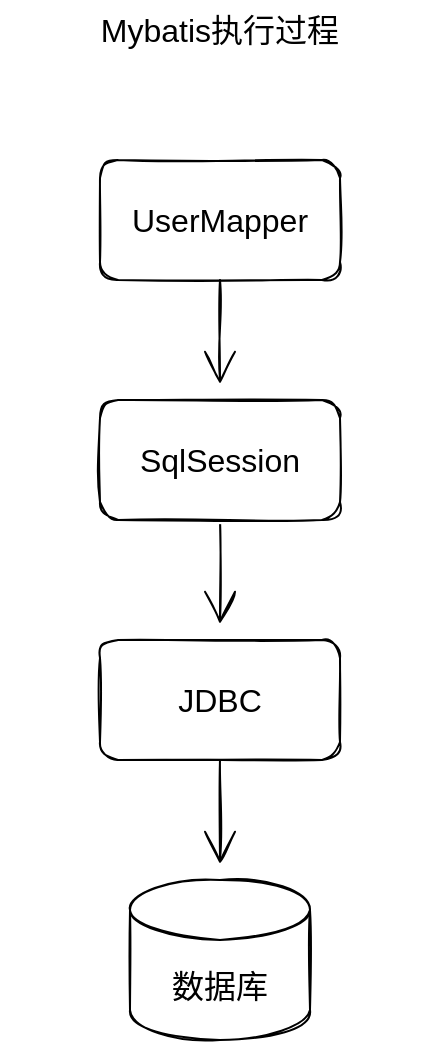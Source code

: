 <mxfile version="20.2.2" type="github" pages="13">
  <diagram id="C5RBs43oDa-KdzZeNtuy" name="Page-1">
    <mxGraphModel dx="1422" dy="754" grid="1" gridSize="10" guides="1" tooltips="1" connect="1" arrows="1" fold="1" page="1" pageScale="1" pageWidth="827" pageHeight="1169" math="0" shadow="0">
      <root>
        <mxCell id="WIyWlLk6GJQsqaUBKTNV-0" />
        <mxCell id="WIyWlLk6GJQsqaUBKTNV-1" parent="WIyWlLk6GJQsqaUBKTNV-0" />
        <mxCell id="o-PKcWOv5aLbUIPGfrPx-4" style="edgeStyle=orthogonalEdgeStyle;rounded=1;sketch=1;hachureGap=4;orthogonalLoop=1;jettySize=auto;html=1;exitX=0.5;exitY=1;exitDx=0;exitDy=0;fontFamily=Helvetica;fontSize=16;endArrow=open;startSize=14;endSize=14;sourcePerimeterSpacing=8;targetPerimeterSpacing=8;" parent="WIyWlLk6GJQsqaUBKTNV-1" source="o-PKcWOv5aLbUIPGfrPx-0" target="o-PKcWOv5aLbUIPGfrPx-1" edge="1">
          <mxGeometry relative="1" as="geometry" />
        </mxCell>
        <mxCell id="o-PKcWOv5aLbUIPGfrPx-0" value="UserMapper" style="rounded=1;whiteSpace=wrap;html=1;sketch=1;fontFamily=Helvetica;fontSize=16;" parent="WIyWlLk6GJQsqaUBKTNV-1" vertex="1">
          <mxGeometry x="230" y="160" width="120" height="60" as="geometry" />
        </mxCell>
        <mxCell id="o-PKcWOv5aLbUIPGfrPx-5" style="edgeStyle=orthogonalEdgeStyle;rounded=1;sketch=1;hachureGap=4;orthogonalLoop=1;jettySize=auto;html=1;exitX=0.5;exitY=1;exitDx=0;exitDy=0;fontFamily=Helvetica;fontSize=16;endArrow=open;startSize=14;endSize=14;sourcePerimeterSpacing=8;targetPerimeterSpacing=8;" parent="WIyWlLk6GJQsqaUBKTNV-1" source="o-PKcWOv5aLbUIPGfrPx-1" target="o-PKcWOv5aLbUIPGfrPx-2" edge="1">
          <mxGeometry relative="1" as="geometry" />
        </mxCell>
        <mxCell id="o-PKcWOv5aLbUIPGfrPx-1" value="SqlSession" style="rounded=1;whiteSpace=wrap;html=1;sketch=1;hachureGap=4;fontFamily=Helvetica;fontSize=16;" parent="WIyWlLk6GJQsqaUBKTNV-1" vertex="1">
          <mxGeometry x="230" y="280" width="120" height="60" as="geometry" />
        </mxCell>
        <mxCell id="o-PKcWOv5aLbUIPGfrPx-6" style="edgeStyle=orthogonalEdgeStyle;rounded=1;sketch=1;hachureGap=4;orthogonalLoop=1;jettySize=auto;html=1;exitX=0.5;exitY=1;exitDx=0;exitDy=0;fontFamily=Helvetica;fontSize=16;endArrow=open;startSize=14;endSize=14;sourcePerimeterSpacing=8;targetPerimeterSpacing=8;" parent="WIyWlLk6GJQsqaUBKTNV-1" source="o-PKcWOv5aLbUIPGfrPx-2" target="o-PKcWOv5aLbUIPGfrPx-3" edge="1">
          <mxGeometry relative="1" as="geometry" />
        </mxCell>
        <mxCell id="o-PKcWOv5aLbUIPGfrPx-2" value="JDBC" style="rounded=1;whiteSpace=wrap;html=1;sketch=1;hachureGap=4;fontFamily=Helvetica;fontSize=16;glass=0;" parent="WIyWlLk6GJQsqaUBKTNV-1" vertex="1">
          <mxGeometry x="230" y="400" width="120" height="60" as="geometry" />
        </mxCell>
        <mxCell id="o-PKcWOv5aLbUIPGfrPx-3" value="数据库" style="shape=cylinder3;whiteSpace=wrap;html=1;boundedLbl=1;backgroundOutline=1;size=15;rounded=1;glass=0;sketch=1;hachureGap=4;fontFamily=Helvetica;fontSize=16;" parent="WIyWlLk6GJQsqaUBKTNV-1" vertex="1">
          <mxGeometry x="245" y="520" width="90" height="80" as="geometry" />
        </mxCell>
        <mxCell id="o-PKcWOv5aLbUIPGfrPx-7" value="Mybatis执行过程" style="text;html=1;strokeColor=none;fillColor=none;align=center;verticalAlign=middle;whiteSpace=wrap;rounded=0;glass=0;sketch=1;hachureGap=4;fontFamily=Helvetica;fontSize=16;" parent="WIyWlLk6GJQsqaUBKTNV-1" vertex="1">
          <mxGeometry x="180" y="80" width="220" height="30" as="geometry" />
        </mxCell>
      </root>
    </mxGraphModel>
  </diagram>
  <diagram id="MjzSribI9Td8dEBKvbeP" name="第 2 页">
    <mxGraphModel dx="1422" dy="754" grid="1" gridSize="10" guides="1" tooltips="1" connect="1" arrows="1" fold="1" page="1" pageScale="1" pageWidth="827" pageHeight="1169" math="0" shadow="0">
      <root>
        <mxCell id="0" />
        <mxCell id="1" parent="0" />
        <mxCell id="EvPPG0rDubJuYY2FhljZ-10" style="edgeStyle=orthogonalEdgeStyle;rounded=1;sketch=1;hachureGap=4;orthogonalLoop=1;jettySize=auto;html=1;exitX=0.5;exitY=1;exitDx=0;exitDy=0;fontFamily=Helvetica;fontSize=14;endArrow=open;startSize=14;endSize=14;sourcePerimeterSpacing=8;targetPerimeterSpacing=8;" parent="1" source="EvPPG0rDubJuYY2FhljZ-1" target="EvPPG0rDubJuYY2FhljZ-2" edge="1">
          <mxGeometry relative="1" as="geometry" />
        </mxCell>
        <mxCell id="EvPPG0rDubJuYY2FhljZ-1" value="userMapper" style="rounded=0;whiteSpace=wrap;html=1;glass=0;sketch=1;hachureGap=4;fontFamily=Helvetica;fontSize=14;fillColor=#f5f5f5;fontColor=#333333;strokeColor=#666666;" parent="1" vertex="1">
          <mxGeometry x="140" y="70" width="120" height="60" as="geometry" />
        </mxCell>
        <mxCell id="EvPPG0rDubJuYY2FhljZ-11" style="edgeStyle=orthogonalEdgeStyle;rounded=1;sketch=1;hachureGap=4;orthogonalLoop=1;jettySize=auto;html=1;exitX=0.5;exitY=1;exitDx=0;exitDy=0;fontFamily=Helvetica;fontSize=14;endArrow=open;startSize=14;endSize=14;sourcePerimeterSpacing=8;targetPerimeterSpacing=8;" parent="1" source="EvPPG0rDubJuYY2FhljZ-2" target="EvPPG0rDubJuYY2FhljZ-3" edge="1">
          <mxGeometry relative="1" as="geometry" />
        </mxCell>
        <mxCell id="EvPPG0rDubJuYY2FhljZ-2" value="$Proxy" style="rounded=1;whiteSpace=wrap;html=1;glass=0;sketch=1;hachureGap=4;fontFamily=Helvetica;fontSize=14;fillColor=#ffe6cc;strokeColor=#d79b00;" parent="1" vertex="1">
          <mxGeometry x="140" y="180" width="120" height="60" as="geometry" />
        </mxCell>
        <mxCell id="EvPPG0rDubJuYY2FhljZ-12" style="edgeStyle=orthogonalEdgeStyle;rounded=1;sketch=1;hachureGap=4;orthogonalLoop=1;jettySize=auto;html=1;exitX=0.5;exitY=1;exitDx=0;exitDy=0;fontFamily=Helvetica;fontSize=14;endArrow=open;startSize=14;endSize=14;sourcePerimeterSpacing=8;targetPerimeterSpacing=8;" parent="1" source="EvPPG0rDubJuYY2FhljZ-3" target="EvPPG0rDubJuYY2FhljZ-4" edge="1">
          <mxGeometry relative="1" as="geometry" />
        </mxCell>
        <mxCell id="EvPPG0rDubJuYY2FhljZ-13" style="edgeStyle=orthogonalEdgeStyle;rounded=1;sketch=1;hachureGap=4;orthogonalLoop=1;jettySize=auto;html=1;exitX=1;exitY=0.5;exitDx=0;exitDy=0;fontFamily=Helvetica;fontSize=14;endArrow=open;startSize=14;endSize=14;sourcePerimeterSpacing=8;targetPerimeterSpacing=8;" parent="1" source="EvPPG0rDubJuYY2FhljZ-3" target="EvPPG0rDubJuYY2FhljZ-5" edge="1">
          <mxGeometry relative="1" as="geometry" />
        </mxCell>
        <mxCell id="EvPPG0rDubJuYY2FhljZ-3" value="MapperProxy" style="rounded=1;whiteSpace=wrap;html=1;glass=0;sketch=1;hachureGap=4;fontFamily=Helvetica;fontSize=14;fillColor=#d5e8d4;strokeColor=#82b366;" parent="1" vertex="1">
          <mxGeometry x="140" y="290" width="120" height="60" as="geometry" />
        </mxCell>
        <mxCell id="EvPPG0rDubJuYY2FhljZ-14" style="edgeStyle=orthogonalEdgeStyle;rounded=1;sketch=1;hachureGap=4;orthogonalLoop=1;jettySize=auto;html=1;exitX=1;exitY=0.5;exitDx=0;exitDy=0;fontFamily=Helvetica;fontSize=14;endArrow=open;startSize=14;endSize=14;sourcePerimeterSpacing=8;targetPerimeterSpacing=8;" parent="1" source="EvPPG0rDubJuYY2FhljZ-4" target="EvPPG0rDubJuYY2FhljZ-6" edge="1">
          <mxGeometry relative="1" as="geometry" />
        </mxCell>
        <mxCell id="EvPPG0rDubJuYY2FhljZ-15" style="edgeStyle=orthogonalEdgeStyle;rounded=1;sketch=1;hachureGap=4;orthogonalLoop=1;jettySize=auto;html=1;exitX=1;exitY=0.5;exitDx=0;exitDy=0;fontFamily=Helvetica;fontSize=14;endArrow=open;startSize=14;endSize=14;sourcePerimeterSpacing=8;targetPerimeterSpacing=8;" parent="1" source="EvPPG0rDubJuYY2FhljZ-4" target="EvPPG0rDubJuYY2FhljZ-7" edge="1">
          <mxGeometry relative="1" as="geometry" />
        </mxCell>
        <mxCell id="EvPPG0rDubJuYY2FhljZ-4" value="MapperMethod" style="rounded=1;whiteSpace=wrap;html=1;glass=0;sketch=1;hachureGap=4;fontFamily=Helvetica;fontSize=14;fillColor=#d5e8d4;strokeColor=#82b366;" parent="1" vertex="1">
          <mxGeometry x="140" y="430" width="120" height="60" as="geometry" />
        </mxCell>
        <mxCell id="EvPPG0rDubJuYY2FhljZ-5" value="SqlSession" style="rounded=1;whiteSpace=wrap;html=1;glass=0;sketch=1;hachureGap=4;fontFamily=Helvetica;fontSize=14;fillColor=#d5e8d4;strokeColor=#82b366;" parent="1" vertex="1">
          <mxGeometry x="354" y="290" width="120" height="60" as="geometry" />
        </mxCell>
        <mxCell id="EvPPG0rDubJuYY2FhljZ-6" value="Method&lt;br style=&quot;font-size: 14px;&quot;&gt;MethodSignature" style="rounded=1;whiteSpace=wrap;html=1;glass=0;sketch=1;hachureGap=4;fontFamily=Helvetica;fontSize=14;fillColor=#d5e8d4;strokeColor=#82b366;" parent="1" vertex="1">
          <mxGeometry x="354" y="390" width="120" height="60" as="geometry" />
        </mxCell>
        <mxCell id="EvPPG0rDubJuYY2FhljZ-7" value="SqlCommand" style="rounded=1;whiteSpace=wrap;html=1;glass=0;sketch=1;hachureGap=4;fontFamily=Helvetica;fontSize=14;fillColor=#d5e8d4;strokeColor=#82b366;" parent="1" vertex="1">
          <mxGeometry x="354" y="480" width="120" height="60" as="geometry" />
        </mxCell>
        <mxCell id="EvPPG0rDubJuYY2FhljZ-8" value="方法签名" style="shape=process;whiteSpace=wrap;html=1;backgroundOutline=1;rounded=1;glass=0;sketch=1;hachureGap=4;fontFamily=Helvetica;fontSize=14;fillColor=#dae8fc;strokeColor=#6c8ebf;" parent="1" vertex="1">
          <mxGeometry x="490" y="400" width="100" height="40" as="geometry" />
        </mxCell>
        <mxCell id="EvPPG0rDubJuYY2FhljZ-9" value="方法类型" style="shape=process;whiteSpace=wrap;html=1;backgroundOutline=1;rounded=1;glass=0;sketch=1;hachureGap=4;fontFamily=Helvetica;fontSize=14;fillColor=#dae8fc;strokeColor=#6c8ebf;" parent="1" vertex="1">
          <mxGeometry x="490" y="490" width="100" height="40" as="geometry" />
        </mxCell>
        <mxCell id="EvPPG0rDubJuYY2FhljZ-17" value="Mapper结构" style="text;html=1;strokeColor=none;fillColor=none;align=center;verticalAlign=middle;whiteSpace=wrap;rounded=0;glass=0;sketch=1;hachureGap=4;fontFamily=Helvetica;fontSize=14;" parent="1" vertex="1">
          <mxGeometry x="300" y="30" width="260" height="30" as="geometry" />
        </mxCell>
      </root>
    </mxGraphModel>
  </diagram>
  <diagram id="R6TtUcFRyso47TXTdk93" name="第 3 页">
    <mxGraphModel dx="2249" dy="754" grid="1" gridSize="10" guides="1" tooltips="1" connect="1" arrows="1" fold="1" page="1" pageScale="1" pageWidth="827" pageHeight="1169" math="0" shadow="0">
      <root>
        <mxCell id="0" />
        <mxCell id="1" parent="0" />
        <mxCell id="FsyiMX_0C_qaL5FeJp7--1" value="UserMapper" style="shape=umlLifeline;perimeter=lifelinePerimeter;whiteSpace=wrap;html=1;container=1;collapsible=0;recursiveResize=0;outlineConnect=0;rounded=1;glass=0;sketch=1;hachureGap=4;fontFamily=Helvetica;fontSize=14;" parent="1" vertex="1">
          <mxGeometry x="70" y="120" width="100" height="720" as="geometry" />
        </mxCell>
        <mxCell id="FsyiMX_0C_qaL5FeJp7--7" value="" style="html=1;points=[];perimeter=orthogonalPerimeter;rounded=1;glass=0;sketch=1;hachureGap=4;fontFamily=Helvetica;fontSize=14;" parent="FsyiMX_0C_qaL5FeJp7--1" vertex="1">
          <mxGeometry x="45" y="80" width="10" height="340" as="geometry" />
        </mxCell>
        <mxCell id="FsyiMX_0C_qaL5FeJp7--8" value="selectById" style="html=1;verticalAlign=bottom;startArrow=oval;endArrow=block;startSize=8;rounded=1;sketch=1;hachureGap=4;fontFamily=Helvetica;fontSize=14;sourcePerimeterSpacing=8;targetPerimeterSpacing=8;" parent="FsyiMX_0C_qaL5FeJp7--1" target="FsyiMX_0C_qaL5FeJp7--7" edge="1">
          <mxGeometry relative="1" as="geometry">
            <mxPoint x="-80" y="80" as="sourcePoint" />
          </mxGeometry>
        </mxCell>
        <mxCell id="FsyiMX_0C_qaL5FeJp7--2" value="MapperProxy" style="shape=umlLifeline;perimeter=lifelinePerimeter;whiteSpace=wrap;html=1;container=1;collapsible=0;recursiveResize=0;outlineConnect=0;rounded=1;glass=0;sketch=1;hachureGap=4;fontFamily=Helvetica;fontSize=14;" parent="1" vertex="1">
          <mxGeometry x="260" y="120" width="100" height="720" as="geometry" />
        </mxCell>
        <mxCell id="FsyiMX_0C_qaL5FeJp7--9" value="" style="html=1;points=[];perimeter=orthogonalPerimeter;rounded=1;glass=0;sketch=1;hachureGap=4;fontFamily=Helvetica;fontSize=14;" parent="FsyiMX_0C_qaL5FeJp7--2" vertex="1">
          <mxGeometry x="45" y="120" width="10" height="250" as="geometry" />
        </mxCell>
        <mxCell id="FsyiMX_0C_qaL5FeJp7--3" value="MapperMethod" style="shape=umlLifeline;perimeter=lifelinePerimeter;whiteSpace=wrap;html=1;container=1;collapsible=0;recursiveResize=0;outlineConnect=0;rounded=1;glass=0;sketch=1;hachureGap=4;fontFamily=Helvetica;fontSize=14;" parent="1" vertex="1">
          <mxGeometry x="450" y="120" width="100" height="720" as="geometry" />
        </mxCell>
        <mxCell id="FsyiMX_0C_qaL5FeJp7--12" value="" style="html=1;points=[];perimeter=orthogonalPerimeter;rounded=1;glass=0;sketch=1;hachureGap=4;fontFamily=Helvetica;fontSize=14;" parent="FsyiMX_0C_qaL5FeJp7--3" vertex="1">
          <mxGeometry x="45" y="120" width="10" height="250" as="geometry" />
        </mxCell>
        <mxCell id="FsyiMX_0C_qaL5FeJp7--16" value="convertArgs" style="html=1;verticalAlign=bottom;endArrow=block;rounded=1;sketch=1;hachureGap=4;fontFamily=Helvetica;fontSize=14;startSize=14;endSize=14;sourcePerimeterSpacing=8;targetPerimeterSpacing=8;" parent="FsyiMX_0C_qaL5FeJp7--3" target="FsyiMX_0C_qaL5FeJp7--14" edge="1">
          <mxGeometry width="80" relative="1" as="geometry">
            <mxPoint x="60" y="200" as="sourcePoint" />
            <mxPoint x="140" y="200" as="targetPoint" />
          </mxGeometry>
        </mxCell>
        <mxCell id="FsyiMX_0C_qaL5FeJp7--17" value="selectList" style="html=1;verticalAlign=bottom;endArrow=block;rounded=1;sketch=1;hachureGap=4;fontFamily=Helvetica;fontSize=14;startSize=14;endSize=14;sourcePerimeterSpacing=8;targetPerimeterSpacing=8;" parent="FsyiMX_0C_qaL5FeJp7--3" target="FsyiMX_0C_qaL5FeJp7--5" edge="1">
          <mxGeometry x="0.434" width="80" relative="1" as="geometry">
            <mxPoint x="50" y="290" as="sourcePoint" />
            <mxPoint x="130" y="290" as="targetPoint" />
            <mxPoint as="offset" />
          </mxGeometry>
        </mxCell>
        <mxCell id="FsyiMX_0C_qaL5FeJp7--4" value="MethodSignature" style="shape=umlLifeline;perimeter=lifelinePerimeter;whiteSpace=wrap;html=1;container=1;collapsible=0;recursiveResize=0;outlineConnect=0;rounded=1;glass=0;sketch=1;hachureGap=4;fontFamily=Helvetica;fontSize=14;" parent="1" vertex="1">
          <mxGeometry x="640" y="120" width="100" height="720" as="geometry" />
        </mxCell>
        <mxCell id="FsyiMX_0C_qaL5FeJp7--14" value="" style="html=1;points=[];perimeter=orthogonalPerimeter;rounded=1;glass=0;sketch=1;hachureGap=4;fontFamily=Helvetica;fontSize=14;" parent="FsyiMX_0C_qaL5FeJp7--4" vertex="1">
          <mxGeometry x="45" y="120" width="10" height="310" as="geometry" />
        </mxCell>
        <mxCell id="FsyiMX_0C_qaL5FeJp7--5" value="&lt;div style=&quot;text-align: start;&quot;&gt;SqlSession&lt;br&gt;&lt;/div&gt;" style="shape=umlLifeline;perimeter=lifelinePerimeter;whiteSpace=wrap;html=1;container=1;collapsible=0;recursiveResize=0;outlineConnect=0;rounded=1;glass=0;sketch=1;hachureGap=4;fontFamily=Helvetica;fontSize=14;" parent="1" vertex="1">
          <mxGeometry x="827" y="120" width="100" height="720" as="geometry" />
        </mxCell>
        <mxCell id="FsyiMX_0C_qaL5FeJp7--15" value="" style="html=1;points=[];perimeter=orthogonalPerimeter;rounded=1;glass=0;sketch=1;hachureGap=4;fontFamily=Helvetica;fontSize=14;" parent="FsyiMX_0C_qaL5FeJp7--5" vertex="1">
          <mxGeometry x="45" y="120" width="10" height="340" as="geometry" />
        </mxCell>
        <mxCell id="FsyiMX_0C_qaL5FeJp7--10" value="invoke" style="html=1;verticalAlign=bottom;endArrow=block;entryX=0;entryY=0;rounded=1;sketch=1;hachureGap=4;fontFamily=Helvetica;fontSize=14;startSize=14;endSize=14;sourcePerimeterSpacing=8;targetPerimeterSpacing=8;exitX=1.2;exitY=0.116;exitDx=0;exitDy=0;exitPerimeter=0;" parent="1" source="FsyiMX_0C_qaL5FeJp7--7" target="FsyiMX_0C_qaL5FeJp7--9" edge="1">
          <mxGeometry relative="1" as="geometry">
            <mxPoint x="235" y="240" as="sourcePoint" />
          </mxGeometry>
        </mxCell>
        <mxCell id="FsyiMX_0C_qaL5FeJp7--13" value="execute" style="html=1;verticalAlign=bottom;endArrow=block;rounded=1;sketch=1;hachureGap=4;fontFamily=Helvetica;fontSize=14;startSize=14;endSize=14;sourcePerimeterSpacing=8;targetPerimeterSpacing=8;entryX=-0.15;entryY=0.686;entryDx=0;entryDy=0;entryPerimeter=0;exitX=1.3;exitY=0.676;exitDx=0;exitDy=0;exitPerimeter=0;" parent="1" source="FsyiMX_0C_qaL5FeJp7--9" target="FsyiMX_0C_qaL5FeJp7--12" edge="1">
          <mxGeometry width="80" relative="1" as="geometry">
            <mxPoint x="320" y="320" as="sourcePoint" />
            <mxPoint x="400" y="320" as="targetPoint" />
          </mxGeometry>
        </mxCell>
      </root>
    </mxGraphModel>
  </diagram>
  <diagram id="HqxD_-Xp5zoHZ62jHlLI" name="第 4 页">
    <mxGraphModel dx="1422" dy="754" grid="1" gridSize="10" guides="1" tooltips="1" connect="1" arrows="1" fold="1" page="1" pageScale="1" pageWidth="827" pageHeight="1169" math="0" shadow="0">
      <root>
        <mxCell id="0" />
        <mxCell id="1" parent="0" />
        <mxCell id="tLioWu3QzyErCNKwdi-2-9" style="edgeStyle=orthogonalEdgeStyle;curved=1;rounded=0;sketch=1;hachureGap=4;orthogonalLoop=1;jettySize=auto;html=1;exitX=1;exitY=0.5;exitDx=0;exitDy=0;fontFamily=Architects Daughter;fontSource=https%3A%2F%2Ffonts.googleapis.com%2Fcss%3Ffamily%3DArchitects%2BDaughter;fontSize=16;endArrow=open;startSize=14;endSize=14;sourcePerimeterSpacing=8;targetPerimeterSpacing=8;" edge="1" parent="1" source="tLioWu3QzyErCNKwdi-2-1" target="tLioWu3QzyErCNKwdi-2-2">
          <mxGeometry relative="1" as="geometry" />
        </mxCell>
        <mxCell id="tLioWu3QzyErCNKwdi-2-1" value="调用方" style="rounded=0;whiteSpace=wrap;html=1;sketch=1;" vertex="1" parent="1">
          <mxGeometry x="60" y="230" width="120" height="60" as="geometry" />
        </mxCell>
        <mxCell id="tLioWu3QzyErCNKwdi-2-7" style="edgeStyle=orthogonalEdgeStyle;curved=1;rounded=0;sketch=1;hachureGap=4;orthogonalLoop=1;jettySize=auto;html=1;exitX=1;exitY=0.5;exitDx=0;exitDy=0;fontFamily=Architects Daughter;fontSource=https%3A%2F%2Ffonts.googleapis.com%2Fcss%3Ffamily%3DArchitects%2BDaughter;fontSize=16;endArrow=open;startSize=14;endSize=14;sourcePerimeterSpacing=8;targetPerimeterSpacing=8;" edge="1" parent="1" source="tLioWu3QzyErCNKwdi-2-2" target="tLioWu3QzyErCNKwdi-2-3">
          <mxGeometry relative="1" as="geometry" />
        </mxCell>
        <mxCell id="tLioWu3QzyErCNKwdi-2-2" value="Mybatis" style="rounded=0;whiteSpace=wrap;html=1;sketch=1;hachureGap=4;fontFamily=Architects Daughter;fontSource=https%3A%2F%2Ffonts.googleapis.com%2Fcss%3Ffamily%3DArchitects%2BDaughter;fontSize=20;" vertex="1" parent="1">
          <mxGeometry x="260" y="230" width="120" height="60" as="geometry" />
        </mxCell>
        <mxCell id="tLioWu3QzyErCNKwdi-2-8" style="edgeStyle=orthogonalEdgeStyle;curved=1;rounded=0;sketch=1;hachureGap=4;orthogonalLoop=1;jettySize=auto;html=1;exitX=1;exitY=0.5;exitDx=0;exitDy=0;fontFamily=Architects Daughter;fontSource=https%3A%2F%2Ffonts.googleapis.com%2Fcss%3Ffamily%3DArchitects%2BDaughter;fontSize=16;endArrow=open;startSize=14;endSize=14;sourcePerimeterSpacing=8;targetPerimeterSpacing=8;" edge="1" parent="1" source="tLioWu3QzyErCNKwdi-2-3" target="tLioWu3QzyErCNKwdi-2-5">
          <mxGeometry relative="1" as="geometry" />
        </mxCell>
        <mxCell id="tLioWu3QzyErCNKwdi-2-3" value="JDBC" style="rounded=0;whiteSpace=wrap;html=1;sketch=1;hachureGap=4;fontFamily=Architects Daughter;fontSource=https%3A%2F%2Ffonts.googleapis.com%2Fcss%3Ffamily%3DArchitects%2BDaughter;fontSize=20;" vertex="1" parent="1">
          <mxGeometry x="460" y="230" width="120" height="60" as="geometry" />
        </mxCell>
        <mxCell id="tLioWu3QzyErCNKwdi-2-5" value="数据库" style="shape=cylinder3;whiteSpace=wrap;html=1;boundedLbl=1;backgroundOutline=1;size=15;sketch=1;hachureGap=4;fontFamily=Architects Daughter;fontSource=https%3A%2F%2Ffonts.googleapis.com%2Fcss%3Ffamily%3DArchitects%2BDaughter;fontSize=20;" vertex="1" parent="1">
          <mxGeometry x="680" y="220" width="80" height="80" as="geometry" />
        </mxCell>
        <mxCell id="tLioWu3QzyErCNKwdi-2-14" style="edgeStyle=orthogonalEdgeStyle;curved=1;rounded=0;sketch=1;hachureGap=4;orthogonalLoop=1;jettySize=auto;html=1;exitX=1;exitY=0.5;exitDx=0;exitDy=0;fontFamily=Architects Daughter;fontSource=https%3A%2F%2Ffonts.googleapis.com%2Fcss%3Ffamily%3DArchitects%2BDaughter;fontSize=16;endArrow=open;startSize=14;endSize=14;sourcePerimeterSpacing=8;targetPerimeterSpacing=8;" edge="1" parent="1" source="tLioWu3QzyErCNKwdi-2-10" target="tLioWu3QzyErCNKwdi-2-11">
          <mxGeometry relative="1" as="geometry" />
        </mxCell>
        <mxCell id="tLioWu3QzyErCNKwdi-2-10" value="获得连接&lt;br&gt;Connection" style="rounded=0;whiteSpace=wrap;html=1;sketch=1;hachureGap=4;fontFamily=Architects Daughter;fontSource=https%3A%2F%2Ffonts.googleapis.com%2Fcss%3Ffamily%3DArchitects%2BDaughter;fontSize=20;" vertex="1" parent="1">
          <mxGeometry x="60" y="490" width="120" height="60" as="geometry" />
        </mxCell>
        <mxCell id="tLioWu3QzyErCNKwdi-2-15" style="edgeStyle=orthogonalEdgeStyle;curved=1;rounded=0;sketch=1;hachureGap=4;orthogonalLoop=1;jettySize=auto;html=1;exitX=1;exitY=0.5;exitDx=0;exitDy=0;fontFamily=Architects Daughter;fontSource=https%3A%2F%2Ffonts.googleapis.com%2Fcss%3Ffamily%3DArchitects%2BDaughter;fontSize=16;endArrow=open;startSize=14;endSize=14;sourcePerimeterSpacing=8;targetPerimeterSpacing=8;" edge="1" parent="1" source="tLioWu3QzyErCNKwdi-2-11" target="tLioWu3QzyErCNKwdi-2-12">
          <mxGeometry relative="1" as="geometry" />
        </mxCell>
        <mxCell id="tLioWu3QzyErCNKwdi-2-11" value="预编译SQL&lt;br&gt;PrepareStatement" style="rounded=0;whiteSpace=wrap;html=1;sketch=1;hachureGap=4;fontFamily=Architects Daughter;fontSource=https%3A%2F%2Ffonts.googleapis.com%2Fcss%3Ffamily%3DArchitects%2BDaughter;fontSize=20;" vertex="1" parent="1">
          <mxGeometry x="250" y="490" width="190" height="60" as="geometry" />
        </mxCell>
        <mxCell id="tLioWu3QzyErCNKwdi-2-16" style="edgeStyle=orthogonalEdgeStyle;curved=1;rounded=0;sketch=1;hachureGap=4;orthogonalLoop=1;jettySize=auto;html=1;exitX=1;exitY=0.5;exitDx=0;exitDy=0;fontFamily=Architects Daughter;fontSource=https%3A%2F%2Ffonts.googleapis.com%2Fcss%3Ffamily%3DArchitects%2BDaughter;fontSize=16;endArrow=open;startSize=14;endSize=14;sourcePerimeterSpacing=8;targetPerimeterSpacing=8;" edge="1" parent="1" source="tLioWu3QzyErCNKwdi-2-12" target="tLioWu3QzyErCNKwdi-2-13">
          <mxGeometry relative="1" as="geometry" />
        </mxCell>
        <mxCell id="tLioWu3QzyErCNKwdi-2-12" value="设置参数" style="rounded=0;whiteSpace=wrap;html=1;sketch=1;hachureGap=4;fontFamily=Architects Daughter;fontSource=https%3A%2F%2Ffonts.googleapis.com%2Fcss%3Ffamily%3DArchitects%2BDaughter;fontSize=20;" vertex="1" parent="1">
          <mxGeometry x="510" y="490" width="120" height="60" as="geometry" />
        </mxCell>
        <mxCell id="tLioWu3QzyErCNKwdi-2-13" value="执行SQL" style="rounded=0;whiteSpace=wrap;html=1;sketch=1;hachureGap=4;fontFamily=Architects Daughter;fontSource=https%3A%2F%2Ffonts.googleapis.com%2Fcss%3Ffamily%3DArchitects%2BDaughter;fontSize=20;" vertex="1" parent="1">
          <mxGeometry x="720" y="490" width="120" height="60" as="geometry" />
        </mxCell>
        <mxCell id="tLioWu3QzyErCNKwdi-2-22" style="edgeStyle=orthogonalEdgeStyle;curved=1;rounded=0;sketch=1;hachureGap=4;orthogonalLoop=1;jettySize=auto;html=1;exitX=1;exitY=0.5;exitDx=0;exitDy=0;fontFamily=Architects Daughter;fontSource=https%3A%2F%2Ffonts.googleapis.com%2Fcss%3Ffamily%3DArchitects%2BDaughter;fontSize=16;endArrow=open;startSize=14;endSize=14;sourcePerimeterSpacing=8;targetPerimeterSpacing=8;" edge="1" parent="1" source="tLioWu3QzyErCNKwdi-2-17" target="tLioWu3QzyErCNKwdi-2-18">
          <mxGeometry relative="1" as="geometry" />
        </mxCell>
        <mxCell id="tLioWu3QzyErCNKwdi-2-17" value="方法代理&lt;br&gt;MapperMethod" style="rounded=0;whiteSpace=wrap;html=1;sketch=1;hachureGap=4;fontFamily=Architects Daughter;fontSource=https%3A%2F%2Ffonts.googleapis.com%2Fcss%3Ffamily%3DArchitects%2BDaughter;fontSize=20;" vertex="1" parent="1">
          <mxGeometry x="60" y="750" width="160" height="60" as="geometry" />
        </mxCell>
        <mxCell id="tLioWu3QzyErCNKwdi-2-23" style="edgeStyle=orthogonalEdgeStyle;curved=1;rounded=0;sketch=1;hachureGap=4;orthogonalLoop=1;jettySize=auto;html=1;exitX=1;exitY=0.5;exitDx=0;exitDy=0;fontFamily=Architects Daughter;fontSource=https%3A%2F%2Ffonts.googleapis.com%2Fcss%3Ffamily%3DArchitects%2BDaughter;fontSize=16;endArrow=open;startSize=14;endSize=14;sourcePerimeterSpacing=8;targetPerimeterSpacing=8;" edge="1" parent="1" source="tLioWu3QzyErCNKwdi-2-18" target="tLioWu3QzyErCNKwdi-2-19">
          <mxGeometry relative="1" as="geometry" />
        </mxCell>
        <mxCell id="tLioWu3QzyErCNKwdi-2-18" value="会话&lt;br&gt;SqlSession" style="rounded=0;whiteSpace=wrap;html=1;sketch=1;hachureGap=4;fontFamily=Architects Daughter;fontSource=https%3A%2F%2Ffonts.googleapis.com%2Fcss%3Ffamily%3DArchitects%2BDaughter;fontSize=20;" vertex="1" parent="1">
          <mxGeometry x="310" y="750" width="120" height="60" as="geometry" />
        </mxCell>
        <mxCell id="tLioWu3QzyErCNKwdi-2-24" style="edgeStyle=orthogonalEdgeStyle;curved=1;rounded=0;sketch=1;hachureGap=4;orthogonalLoop=1;jettySize=auto;html=1;exitX=1;exitY=0.5;exitDx=0;exitDy=0;fontFamily=Architects Daughter;fontSource=https%3A%2F%2Ffonts.googleapis.com%2Fcss%3Ffamily%3DArchitects%2BDaughter;fontSize=16;endArrow=open;startSize=14;endSize=14;sourcePerimeterSpacing=8;targetPerimeterSpacing=8;" edge="1" parent="1" source="tLioWu3QzyErCNKwdi-2-19" target="tLioWu3QzyErCNKwdi-2-20">
          <mxGeometry relative="1" as="geometry" />
        </mxCell>
        <mxCell id="tLioWu3QzyErCNKwdi-2-19" value="执行器&lt;br&gt;Execute" style="rounded=0;whiteSpace=wrap;html=1;sketch=1;hachureGap=4;fontFamily=Architects Daughter;fontSource=https%3A%2F%2Ffonts.googleapis.com%2Fcss%3Ffamily%3DArchitects%2BDaughter;fontSize=20;" vertex="1" parent="1">
          <mxGeometry x="530" y="750" width="120" height="60" as="geometry" />
        </mxCell>
        <mxCell id="tLioWu3QzyErCNKwdi-2-20" value="JDBC" style="rounded=0;whiteSpace=wrap;html=1;sketch=1;hachureGap=4;fontFamily=Architects Daughter;fontSource=https%3A%2F%2Ffonts.googleapis.com%2Fcss%3Ffamily%3DArchitects%2BDaughter;fontSize=20;" vertex="1" parent="1">
          <mxGeometry x="740" y="750" width="120" height="60" as="geometry" />
        </mxCell>
        <mxCell id="tLioWu3QzyErCNKwdi-2-26" value="&lt;h1 style=&quot;&quot;&gt;&lt;font style=&quot;font-size: 20px;&quot;&gt;方法代理：与MyBatis交互的门面，存在的目的是为了方便调用，本身不会影响执行逻辑。（也就是说可以直接去掉，只是调用会麻烦些）&lt;/font&gt;&lt;/h1&gt;&lt;h1 style=&quot;&quot;&gt;&lt;font style=&quot;font-size: 20px;&quot;&gt;会话：与MyBatis交互的门面，所有对数据库操作必须经过它，但它不会真正去执行业务逻辑，而是交给Execute。另外他不是线程安全的所以不能跨线程调用。&lt;/font&gt;&lt;/h1&gt;&lt;h1 style=&quot;&quot;&gt;&lt;font style=&quot;font-size: 20px;&quot;&gt;执行器：真正执行业务逻辑的组件，其具体职能包括与JDBC交互，缓存管理、事物管理等。&lt;/font&gt;&lt;/h1&gt;" style="text;html=1;strokeColor=none;fillColor=none;spacing=5;spacingTop=-20;whiteSpace=wrap;overflow=hidden;rounded=0;sketch=1;hachureGap=4;fontFamily=Architects Daughter;fontSource=https%3A%2F%2Ffonts.googleapis.com%2Fcss%3Ffamily%3DArchitects%2BDaughter;fontSize=20;" vertex="1" parent="1">
          <mxGeometry x="70" y="850" width="870" height="320" as="geometry" />
        </mxCell>
      </root>
    </mxGraphModel>
  </diagram>
  <diagram id="UwhkWvlHWbvrTXYSZB0n" name="第 5 页">
    <mxGraphModel dx="1673" dy="887" grid="1" gridSize="10" guides="1" tooltips="1" connect="1" arrows="1" fold="1" page="1" pageScale="1" pageWidth="827" pageHeight="1169" math="0" shadow="0">
      <root>
        <mxCell id="0" />
        <mxCell id="1" parent="0" />
        <mxCell id="MNGAegPWJzCbN3ikW07q-10" style="edgeStyle=orthogonalEdgeStyle;curved=1;rounded=0;sketch=1;hachureGap=4;orthogonalLoop=1;jettySize=auto;html=1;exitX=0.5;exitY=1;exitDx=0;exitDy=0;fontFamily=Architects Daughter;fontSource=https%3A%2F%2Ffonts.googleapis.com%2Fcss%3Ffamily%3DArchitects%2BDaughter;fontSize=15;endArrow=open;startSize=14;endSize=14;sourcePerimeterSpacing=8;targetPerimeterSpacing=8;" edge="1" parent="1" source="MNGAegPWJzCbN3ikW07q-1" target="MNGAegPWJzCbN3ikW07q-2">
          <mxGeometry relative="1" as="geometry" />
        </mxCell>
        <mxCell id="MNGAegPWJzCbN3ikW07q-1" value="修改" style="rounded=1;whiteSpace=wrap;html=1;sketch=1;hachureGap=4;fontFamily=Architects Daughter;fontSource=https%3A%2F%2Ffonts.googleapis.com%2Fcss%3Ffamily%3DArchitects%2BDaughter;fontSize=15;fillColor=#d5e8d4;strokeColor=#82b366;" vertex="1" parent="1">
          <mxGeometry x="120" y="50" width="120" height="60" as="geometry" />
        </mxCell>
        <mxCell id="MNGAegPWJzCbN3ikW07q-11" style="edgeStyle=orthogonalEdgeStyle;curved=1;rounded=0;sketch=1;hachureGap=4;orthogonalLoop=1;jettySize=auto;html=1;exitX=0.5;exitY=1;exitDx=0;exitDy=0;fontFamily=Architects Daughter;fontSource=https%3A%2F%2Ffonts.googleapis.com%2Fcss%3Ffamily%3DArchitects%2BDaughter;fontSize=15;endArrow=open;startSize=14;endSize=14;sourcePerimeterSpacing=8;targetPerimeterSpacing=8;" edge="1" parent="1" source="MNGAegPWJzCbN3ikW07q-2" target="MNGAegPWJzCbN3ikW07q-3">
          <mxGeometry relative="1" as="geometry" />
        </mxCell>
        <mxCell id="MNGAegPWJzCbN3ikW07q-13" style="edgeStyle=orthogonalEdgeStyle;curved=1;rounded=0;sketch=1;hachureGap=4;orthogonalLoop=1;jettySize=auto;html=1;exitX=1;exitY=0.5;exitDx=0;exitDy=0;fontFamily=Architects Daughter;fontSource=https%3A%2F%2Ffonts.googleapis.com%2Fcss%3Ffamily%3DArchitects%2BDaughter;fontSize=15;endArrow=open;startSize=14;endSize=14;sourcePerimeterSpacing=8;targetPerimeterSpacing=8;" edge="1" parent="1" source="MNGAegPWJzCbN3ikW07q-2" target="MNGAegPWJzCbN3ikW07q-12">
          <mxGeometry relative="1" as="geometry" />
        </mxCell>
        <mxCell id="MNGAegPWJzCbN3ikW07q-2" value="动态代理入口" style="rounded=1;whiteSpace=wrap;html=1;sketch=1;hachureGap=4;fontFamily=Architects Daughter;fontSource=https%3A%2F%2Ffonts.googleapis.com%2Fcss%3Ffamily%3DArchitects%2BDaughter;fontSize=15;" vertex="1" parent="1">
          <mxGeometry x="120" y="150" width="120" height="60" as="geometry" />
        </mxCell>
        <mxCell id="MNGAegPWJzCbN3ikW07q-14" style="edgeStyle=orthogonalEdgeStyle;curved=1;rounded=0;sketch=1;hachureGap=4;orthogonalLoop=1;jettySize=auto;html=1;exitX=0.5;exitY=1;exitDx=0;exitDy=0;fontFamily=Architects Daughter;fontSource=https%3A%2F%2Ffonts.googleapis.com%2Fcss%3Ffamily%3DArchitects%2BDaughter;fontSize=15;endArrow=open;startSize=14;endSize=14;sourcePerimeterSpacing=8;targetPerimeterSpacing=8;" edge="1" parent="1" source="MNGAegPWJzCbN3ikW07q-3" target="MNGAegPWJzCbN3ikW07q-4">
          <mxGeometry relative="1" as="geometry" />
        </mxCell>
        <mxCell id="MNGAegPWJzCbN3ikW07q-3" value="执行mapper方法" style="rounded=1;whiteSpace=wrap;html=1;sketch=1;hachureGap=4;fontFamily=Architects Daughter;fontSource=https%3A%2F%2Ffonts.googleapis.com%2Fcss%3Ffamily%3DArchitects%2BDaughter;fontSize=15;" vertex="1" parent="1">
          <mxGeometry x="120" y="260" width="120" height="60" as="geometry" />
        </mxCell>
        <mxCell id="MNGAegPWJzCbN3ikW07q-16" style="edgeStyle=orthogonalEdgeStyle;curved=1;rounded=0;sketch=1;hachureGap=4;orthogonalLoop=1;jettySize=auto;html=1;exitX=0.5;exitY=1;exitDx=0;exitDy=0;fontFamily=Architects Daughter;fontSource=https%3A%2F%2Ffonts.googleapis.com%2Fcss%3Ffamily%3DArchitects%2BDaughter;fontSize=15;endArrow=open;startSize=14;endSize=14;sourcePerimeterSpacing=8;targetPerimeterSpacing=8;" edge="1" parent="1" source="MNGAegPWJzCbN3ikW07q-4" target="MNGAegPWJzCbN3ikW07q-5">
          <mxGeometry relative="1" as="geometry" />
        </mxCell>
        <mxCell id="MNGAegPWJzCbN3ikW07q-4" value="会话修改" style="rounded=1;whiteSpace=wrap;html=1;sketch=1;hachureGap=4;fontFamily=Architects Daughter;fontSource=https%3A%2F%2Ffonts.googleapis.com%2Fcss%3Ffamily%3DArchitects%2BDaughter;fontSize=15;" vertex="1" parent="1">
          <mxGeometry x="340" y="400" width="120" height="60" as="geometry" />
        </mxCell>
        <mxCell id="MNGAegPWJzCbN3ikW07q-17" style="edgeStyle=orthogonalEdgeStyle;curved=1;rounded=0;sketch=1;hachureGap=4;orthogonalLoop=1;jettySize=auto;html=1;exitX=0.5;exitY=1;exitDx=0;exitDy=0;fontFamily=Architects Daughter;fontSource=https%3A%2F%2Ffonts.googleapis.com%2Fcss%3Ffamily%3DArchitects%2BDaughter;fontSize=15;endArrow=open;startSize=14;endSize=14;sourcePerimeterSpacing=8;targetPerimeterSpacing=8;" edge="1" parent="1" source="MNGAegPWJzCbN3ikW07q-5" target="MNGAegPWJzCbN3ikW07q-6">
          <mxGeometry relative="1" as="geometry" />
        </mxCell>
        <mxCell id="MNGAegPWJzCbN3ikW07q-29" style="edgeStyle=orthogonalEdgeStyle;rounded=0;sketch=1;hachureGap=4;orthogonalLoop=1;jettySize=auto;html=1;exitX=1;exitY=0.5;exitDx=0;exitDy=0;fontFamily=Architects Daughter;fontSource=https%3A%2F%2Ffonts.googleapis.com%2Fcss%3Ffamily%3DArchitects%2BDaughter;fontSize=15;endArrow=open;startSize=14;endSize=14;sourcePerimeterSpacing=8;targetPerimeterSpacing=8;" edge="1" parent="1" source="MNGAegPWJzCbN3ikW07q-5" target="MNGAegPWJzCbN3ikW07q-21">
          <mxGeometry relative="1" as="geometry" />
        </mxCell>
        <mxCell id="MNGAegPWJzCbN3ikW07q-5" value="缓存执行器-修改" style="rounded=1;whiteSpace=wrap;html=1;sketch=1;hachureGap=4;fontFamily=Architects Daughter;fontSource=https%3A%2F%2Ffonts.googleapis.com%2Fcss%3Ffamily%3DArchitects%2BDaughter;fontSize=15;" vertex="1" parent="1">
          <mxGeometry x="340" y="500" width="120" height="60" as="geometry" />
        </mxCell>
        <mxCell id="MNGAegPWJzCbN3ikW07q-18" style="edgeStyle=orthogonalEdgeStyle;curved=1;rounded=0;sketch=1;hachureGap=4;orthogonalLoop=1;jettySize=auto;html=1;exitX=0.5;exitY=1;exitDx=0;exitDy=0;fontFamily=Architects Daughter;fontSource=https%3A%2F%2Ffonts.googleapis.com%2Fcss%3Ffamily%3DArchitects%2BDaughter;fontSize=15;endArrow=open;startSize=14;endSize=14;sourcePerimeterSpacing=8;targetPerimeterSpacing=8;" edge="1" parent="1" source="MNGAegPWJzCbN3ikW07q-6" target="MNGAegPWJzCbN3ikW07q-7">
          <mxGeometry relative="1" as="geometry" />
        </mxCell>
        <mxCell id="MNGAegPWJzCbN3ikW07q-28" style="edgeStyle=orthogonalEdgeStyle;rounded=0;sketch=1;hachureGap=4;orthogonalLoop=1;jettySize=auto;html=1;exitX=1;exitY=0.5;exitDx=0;exitDy=0;fontFamily=Architects Daughter;fontSource=https%3A%2F%2Ffonts.googleapis.com%2Fcss%3Ffamily%3DArchitects%2BDaughter;fontSize=15;endArrow=open;startSize=14;endSize=14;sourcePerimeterSpacing=8;targetPerimeterSpacing=8;" edge="1" parent="1" source="MNGAegPWJzCbN3ikW07q-6" target="MNGAegPWJzCbN3ikW07q-22">
          <mxGeometry relative="1" as="geometry" />
        </mxCell>
        <mxCell id="MNGAegPWJzCbN3ikW07q-6" value="基础执行器-修改" style="rounded=1;whiteSpace=wrap;html=1;sketch=1;hachureGap=4;fontFamily=Architects Daughter;fontSource=https%3A%2F%2Ffonts.googleapis.com%2Fcss%3Ffamily%3DArchitects%2BDaughter;fontSize=15;" vertex="1" parent="1">
          <mxGeometry x="340" y="600" width="120" height="60" as="geometry" />
        </mxCell>
        <mxCell id="MNGAegPWJzCbN3ikW07q-19" style="edgeStyle=orthogonalEdgeStyle;curved=1;rounded=0;sketch=1;hachureGap=4;orthogonalLoop=1;jettySize=auto;html=1;exitX=0.5;exitY=1;exitDx=0;exitDy=0;fontFamily=Architects Daughter;fontSource=https%3A%2F%2Ffonts.googleapis.com%2Fcss%3Ffamily%3DArchitects%2BDaughter;fontSize=15;endArrow=open;startSize=14;endSize=14;sourcePerimeterSpacing=8;targetPerimeterSpacing=8;" edge="1" parent="1" source="MNGAegPWJzCbN3ikW07q-7" target="MNGAegPWJzCbN3ikW07q-8">
          <mxGeometry relative="1" as="geometry" />
        </mxCell>
        <mxCell id="MNGAegPWJzCbN3ikW07q-26" style="edgeStyle=orthogonalEdgeStyle;rounded=0;sketch=1;hachureGap=4;orthogonalLoop=1;jettySize=auto;html=1;exitX=1;exitY=0.5;exitDx=0;exitDy=0;fontFamily=Architects Daughter;fontSource=https%3A%2F%2Ffonts.googleapis.com%2Fcss%3Ffamily%3DArchitects%2BDaughter;fontSize=15;endArrow=open;startSize=14;endSize=14;sourcePerimeterSpacing=8;targetPerimeterSpacing=8;" edge="1" parent="1" source="MNGAegPWJzCbN3ikW07q-7" target="MNGAegPWJzCbN3ikW07q-23">
          <mxGeometry relative="1" as="geometry" />
        </mxCell>
        <mxCell id="MNGAegPWJzCbN3ikW07q-27" style="edgeStyle=orthogonalEdgeStyle;rounded=0;sketch=1;hachureGap=4;orthogonalLoop=1;jettySize=auto;html=1;exitX=1;exitY=0.5;exitDx=0;exitDy=0;fontFamily=Architects Daughter;fontSource=https%3A%2F%2Ffonts.googleapis.com%2Fcss%3Ffamily%3DArchitects%2BDaughter;fontSize=15;endArrow=open;startSize=14;endSize=14;sourcePerimeterSpacing=8;targetPerimeterSpacing=8;" edge="1" parent="1" source="MNGAegPWJzCbN3ikW07q-7" target="MNGAegPWJzCbN3ikW07q-24">
          <mxGeometry relative="1" as="geometry" />
        </mxCell>
        <mxCell id="MNGAegPWJzCbN3ikW07q-31" style="edgeStyle=orthogonalEdgeStyle;rounded=0;sketch=1;hachureGap=4;orthogonalLoop=1;jettySize=auto;html=1;exitX=0;exitY=0.5;exitDx=0;exitDy=0;fontFamily=Architects Daughter;fontSource=https%3A%2F%2Ffonts.googleapis.com%2Fcss%3Ffamily%3DArchitects%2BDaughter;fontSize=15;endArrow=open;startSize=14;endSize=14;sourcePerimeterSpacing=8;targetPerimeterSpacing=8;" edge="1" parent="1" source="MNGAegPWJzCbN3ikW07q-7" target="MNGAegPWJzCbN3ikW07q-30">
          <mxGeometry relative="1" as="geometry" />
        </mxCell>
        <mxCell id="MNGAegPWJzCbN3ikW07q-7" value="简单执行器-修改" style="rounded=1;whiteSpace=wrap;html=1;sketch=1;hachureGap=4;fontFamily=Architects Daughter;fontSource=https%3A%2F%2Ffonts.googleapis.com%2Fcss%3Ffamily%3DArchitects%2BDaughter;fontSize=15;fillColor=#f8cecc;strokeColor=#b85450;" vertex="1" parent="1">
          <mxGeometry x="340" y="710" width="120" height="60" as="geometry" />
        </mxCell>
        <mxCell id="MNGAegPWJzCbN3ikW07q-20" style="edgeStyle=orthogonalEdgeStyle;curved=1;rounded=0;sketch=1;hachureGap=4;orthogonalLoop=1;jettySize=auto;html=1;exitX=0.5;exitY=1;exitDx=0;exitDy=0;fontFamily=Architects Daughter;fontSource=https%3A%2F%2Ffonts.googleapis.com%2Fcss%3Ffamily%3DArchitects%2BDaughter;fontSize=15;endArrow=open;startSize=14;endSize=14;sourcePerimeterSpacing=8;targetPerimeterSpacing=8;" edge="1" parent="1" source="MNGAegPWJzCbN3ikW07q-8" target="MNGAegPWJzCbN3ikW07q-9">
          <mxGeometry relative="1" as="geometry" />
        </mxCell>
        <mxCell id="MNGAegPWJzCbN3ikW07q-34" style="edgeStyle=orthogonalEdgeStyle;rounded=0;sketch=1;hachureGap=4;orthogonalLoop=1;jettySize=auto;html=1;exitX=1;exitY=0.5;exitDx=0;exitDy=0;fontFamily=Architects Daughter;fontSource=https%3A%2F%2Ffonts.googleapis.com%2Fcss%3Ffamily%3DArchitects%2BDaughter;fontSize=15;endArrow=open;startSize=14;endSize=14;sourcePerimeterSpacing=8;targetPerimeterSpacing=8;" edge="1" parent="1" source="MNGAegPWJzCbN3ikW07q-8" target="MNGAegPWJzCbN3ikW07q-32">
          <mxGeometry relative="1" as="geometry" />
        </mxCell>
        <mxCell id="MNGAegPWJzCbN3ikW07q-35" style="edgeStyle=orthogonalEdgeStyle;rounded=0;sketch=1;hachureGap=4;orthogonalLoop=1;jettySize=auto;html=1;exitX=1;exitY=0.5;exitDx=0;exitDy=0;fontFamily=Architects Daughter;fontSource=https%3A%2F%2Ffonts.googleapis.com%2Fcss%3Ffamily%3DArchitects%2BDaughter;fontSize=15;endArrow=open;startSize=14;endSize=14;sourcePerimeterSpacing=8;targetPerimeterSpacing=8;" edge="1" parent="1" source="MNGAegPWJzCbN3ikW07q-8" target="MNGAegPWJzCbN3ikW07q-33">
          <mxGeometry relative="1" as="geometry" />
        </mxCell>
        <mxCell id="MNGAegPWJzCbN3ikW07q-8" value="预处理" style="rounded=1;whiteSpace=wrap;html=1;sketch=1;hachureGap=4;fontFamily=Architects Daughter;fontSource=https%3A%2F%2Ffonts.googleapis.com%2Fcss%3Ffamily%3DArchitects%2BDaughter;fontSize=15;fillColor=#f8cecc;strokeColor=#b85450;" vertex="1" parent="1">
          <mxGeometry x="340" y="860" width="120" height="60" as="geometry" />
        </mxCell>
        <mxCell id="MNGAegPWJzCbN3ikW07q-9" value="获取连接" style="rounded=1;whiteSpace=wrap;html=1;sketch=1;hachureGap=4;fontFamily=Architects Daughter;fontSource=https%3A%2F%2Ffonts.googleapis.com%2Fcss%3Ffamily%3DArchitects%2BDaughter;fontSize=15;fillColor=#f8cecc;strokeColor=#b85450;" vertex="1" parent="1">
          <mxGeometry x="340" y="990" width="120" height="60" as="geometry" />
        </mxCell>
        <mxCell id="MNGAegPWJzCbN3ikW07q-12" value="查找Statement" style="shape=parallelogram;perimeter=parallelogramPerimeter;whiteSpace=wrap;html=1;fixedSize=1;sketch=1;hachureGap=4;fontFamily=Architects Daughter;fontSource=https%3A%2F%2Ffonts.googleapis.com%2Fcss%3Ffamily%3DArchitects%2BDaughter;fontSize=15;fillColor=#dae8fc;strokeColor=#6c8ebf;" vertex="1" parent="1">
          <mxGeometry x="330" y="150" width="140" height="60" as="geometry" />
        </mxCell>
        <mxCell id="MNGAegPWJzCbN3ikW07q-21" value="清除二级缓存" style="shape=parallelogram;perimeter=parallelogramPerimeter;whiteSpace=wrap;html=1;fixedSize=1;sketch=1;hachureGap=4;fontFamily=Architects Daughter;fontSource=https%3A%2F%2Ffonts.googleapis.com%2Fcss%3Ffamily%3DArchitects%2BDaughter;fontSize=15;fillColor=#dae8fc;strokeColor=#6c8ebf;" vertex="1" parent="1">
          <mxGeometry x="550" y="500" width="120" height="60" as="geometry" />
        </mxCell>
        <mxCell id="MNGAegPWJzCbN3ikW07q-22" value="清除一级缓存" style="shape=parallelogram;perimeter=parallelogramPerimeter;whiteSpace=wrap;html=1;fixedSize=1;sketch=1;hachureGap=4;fontFamily=Architects Daughter;fontSource=https%3A%2F%2Ffonts.googleapis.com%2Fcss%3Ffamily%3DArchitects%2BDaughter;fontSize=15;fillColor=#dae8fc;strokeColor=#6c8ebf;" vertex="1" parent="1">
          <mxGeometry x="550" y="584" width="120" height="60" as="geometry" />
        </mxCell>
        <mxCell id="MNGAegPWJzCbN3ikW07q-23" value="获取动态sql" style="shape=parallelogram;perimeter=parallelogramPerimeter;whiteSpace=wrap;html=1;fixedSize=1;sketch=1;hachureGap=4;fontFamily=Architects Daughter;fontSource=https%3A%2F%2Ffonts.googleapis.com%2Fcss%3Ffamily%3DArchitects%2BDaughter;fontSize=15;fillColor=#dae8fc;strokeColor=#6c8ebf;" vertex="1" parent="1">
          <mxGeometry x="540" y="660" width="120" height="60" as="geometry" />
        </mxCell>
        <mxCell id="MNGAegPWJzCbN3ikW07q-24" value="嵌入插件" style="shape=parallelogram;perimeter=parallelogramPerimeter;whiteSpace=wrap;html=1;fixedSize=1;sketch=1;hachureGap=4;fontFamily=Architects Daughter;fontSource=https%3A%2F%2Ffonts.googleapis.com%2Fcss%3Ffamily%3DArchitects%2BDaughter;fontSize=15;fillColor=#dae8fc;strokeColor=#6c8ebf;" vertex="1" parent="1">
          <mxGeometry x="540" y="740" width="120" height="60" as="geometry" />
        </mxCell>
        <mxCell id="MNGAegPWJzCbN3ikW07q-30" value="执行修改" style="shape=parallelogram;perimeter=parallelogramPerimeter;whiteSpace=wrap;html=1;fixedSize=1;sketch=1;hachureGap=4;fontFamily=Architects Daughter;fontSource=https%3A%2F%2Ffonts.googleapis.com%2Fcss%3Ffamily%3DArchitects%2BDaughter;fontSize=15;fillColor=#dae8fc;strokeColor=#6c8ebf;" vertex="1" parent="1">
          <mxGeometry x="110" y="710" width="120" height="60" as="geometry" />
        </mxCell>
        <mxCell id="MNGAegPWJzCbN3ikW07q-32" value="设置参数" style="shape=parallelogram;perimeter=parallelogramPerimeter;whiteSpace=wrap;html=1;fixedSize=1;sketch=1;hachureGap=4;fontFamily=Architects Daughter;fontSource=https%3A%2F%2Ffonts.googleapis.com%2Fcss%3Ffamily%3DArchitects%2BDaughter;fontSize=15;fillColor=#dae8fc;strokeColor=#6c8ebf;" vertex="1" parent="1">
          <mxGeometry x="540" y="820" width="120" height="60" as="geometry" />
        </mxCell>
        <mxCell id="MNGAegPWJzCbN3ikW07q-33" value="构建Statement" style="shape=parallelogram;perimeter=parallelogramPerimeter;whiteSpace=wrap;html=1;fixedSize=1;sketch=1;hachureGap=4;fontFamily=Architects Daughter;fontSource=https%3A%2F%2Ffonts.googleapis.com%2Fcss%3Ffamily%3DArchitects%2BDaughter;fontSize=15;fillColor=#dae8fc;strokeColor=#6c8ebf;" vertex="1" parent="1">
          <mxGeometry x="530" y="900" width="150" height="60" as="geometry" />
        </mxCell>
        <mxCell id="MNGAegPWJzCbN3ikW07q-36" value="缓存执行器-修改" style="rounded=1;whiteSpace=wrap;html=1;sketch=1;hachureGap=4;fontFamily=Architects Daughter;fontSource=https%3A%2F%2Ffonts.googleapis.com%2Fcss%3Ffamily%3DArchitects%2BDaughter;fontSize=15;fillColor=#f8cecc;strokeColor=#b85450;" vertex="1" parent="1">
          <mxGeometry x="340" y="500" width="120" height="60" as="geometry" />
        </mxCell>
        <mxCell id="MNGAegPWJzCbN3ikW07q-37" value="基础执行器-修改" style="rounded=1;whiteSpace=wrap;html=1;sketch=1;hachureGap=4;fontFamily=Architects Daughter;fontSource=https%3A%2F%2Ffonts.googleapis.com%2Fcss%3Ffamily%3DArchitects%2BDaughter;fontSize=15;fillColor=#f8cecc;strokeColor=#b85450;" vertex="1" parent="1">
          <mxGeometry x="340" y="600" width="120" height="60" as="geometry" />
        </mxCell>
      </root>
    </mxGraphModel>
  </diagram>
  <diagram id="iBo0TfD5kf5sq4y0lUx_" name="第 6 页">
    <mxGraphModel dx="1422" dy="754" grid="1" gridSize="10" guides="1" tooltips="1" connect="1" arrows="1" fold="1" page="1" pageScale="1" pageWidth="827" pageHeight="1169" math="0" shadow="0">
      <root>
        <mxCell id="0" />
        <mxCell id="1" parent="0" />
        <mxCell id="_olMz5QgXom0Y49chrLn-3" style="edgeStyle=orthogonalEdgeStyle;curved=1;rounded=0;sketch=1;hachureGap=4;orthogonalLoop=1;jettySize=auto;html=1;exitX=1;exitY=0.5;exitDx=0;exitDy=0;fontFamily=Architects Daughter;fontSource=https%3A%2F%2Ffonts.googleapis.com%2Fcss%3Ffamily%3DArchitects%2BDaughter;fontSize=16;endArrow=open;startSize=14;endSize=14;sourcePerimeterSpacing=8;targetPerimeterSpacing=8;" edge="1" parent="1" source="_olMz5QgXom0Y49chrLn-4" target="_olMz5QgXom0Y49chrLn-6">
          <mxGeometry relative="1" as="geometry" />
        </mxCell>
        <mxCell id="_olMz5QgXom0Y49chrLn-4" value="会话&lt;br&gt;SqlSession" style="rounded=0;whiteSpace=wrap;html=1;sketch=1;hachureGap=4;fontFamily=Architects Daughter;fontSource=https%3A%2F%2Ffonts.googleapis.com%2Fcss%3Ffamily%3DArchitects%2BDaughter;fontSize=20;" vertex="1" parent="1">
          <mxGeometry x="110" y="150" width="120" height="100" as="geometry" />
        </mxCell>
        <mxCell id="_olMz5QgXom0Y49chrLn-5" style="edgeStyle=orthogonalEdgeStyle;curved=1;rounded=0;sketch=1;hachureGap=4;orthogonalLoop=1;jettySize=auto;html=1;exitX=1;exitY=0.5;exitDx=0;exitDy=0;fontFamily=Architects Daughter;fontSource=https%3A%2F%2Ffonts.googleapis.com%2Fcss%3Ffamily%3DArchitects%2BDaughter;fontSize=16;endArrow=open;startSize=14;endSize=14;sourcePerimeterSpacing=8;targetPerimeterSpacing=8;" edge="1" parent="1" source="_olMz5QgXom0Y49chrLn-6" target="_olMz5QgXom0Y49chrLn-7">
          <mxGeometry relative="1" as="geometry" />
        </mxCell>
        <mxCell id="_olMz5QgXom0Y49chrLn-6" value="执行器&lt;br&gt;Execute" style="rounded=0;whiteSpace=wrap;html=1;sketch=1;hachureGap=4;fontFamily=Architects Daughter;fontSource=https%3A%2F%2Ffonts.googleapis.com%2Fcss%3Ffamily%3DArchitects%2BDaughter;fontSize=20;" vertex="1" parent="1">
          <mxGeometry x="330" y="150" width="120" height="100" as="geometry" />
        </mxCell>
        <mxCell id="_olMz5QgXom0Y49chrLn-9" style="edgeStyle=orthogonalEdgeStyle;rounded=0;sketch=1;hachureGap=4;orthogonalLoop=1;jettySize=auto;html=1;exitX=1;exitY=0.5;exitDx=0;exitDy=0;fontFamily=Architects Daughter;fontSource=https%3A%2F%2Ffonts.googleapis.com%2Fcss%3Ffamily%3DArchitects%2BDaughter;fontSize=15;endArrow=open;startSize=14;endSize=14;sourcePerimeterSpacing=8;targetPerimeterSpacing=8;" edge="1" parent="1" source="_olMz5QgXom0Y49chrLn-7" target="_olMz5QgXom0Y49chrLn-8">
          <mxGeometry relative="1" as="geometry" />
        </mxCell>
        <mxCell id="_olMz5QgXom0Y49chrLn-7" value="Statement Handle" style="rounded=0;whiteSpace=wrap;html=1;sketch=1;hachureGap=4;fontFamily=Architects Daughter;fontSource=https%3A%2F%2Ffonts.googleapis.com%2Fcss%3Ffamily%3DArchitects%2BDaughter;fontSize=20;" vertex="1" parent="1">
          <mxGeometry x="540" y="150" width="120" height="100" as="geometry" />
        </mxCell>
        <mxCell id="_olMz5QgXom0Y49chrLn-8" value="数据库" style="shape=cylinder3;whiteSpace=wrap;html=1;boundedLbl=1;backgroundOutline=1;size=15;sketch=1;hachureGap=4;fontFamily=Architects Daughter;fontSource=https%3A%2F%2Ffonts.googleapis.com%2Fcss%3Ffamily%3DArchitects%2BDaughter;fontSize=15;" vertex="1" parent="1">
          <mxGeometry x="760" y="140" width="100" height="120" as="geometry" />
        </mxCell>
        <mxCell id="_olMz5QgXom0Y49chrLn-10" value="门面模式" style="text;html=1;strokeColor=none;fillColor=none;align=center;verticalAlign=middle;whiteSpace=wrap;rounded=0;sketch=1;hachureGap=4;fontFamily=Architects Daughter;fontSource=https%3A%2F%2Ffonts.googleapis.com%2Fcss%3Ffamily%3DArchitects%2BDaughter;fontSize=15;" vertex="1" parent="1">
          <mxGeometry x="110" y="110" width="80" height="30" as="geometry" />
        </mxCell>
        <mxCell id="_olMz5QgXom0Y49chrLn-11" value="缓存维护、事务管理&lt;br&gt;&lt;br&gt;提交、关闭执行器、批处理刷新" style="text;html=1;strokeColor=none;fillColor=none;align=left;verticalAlign=middle;whiteSpace=wrap;rounded=0;sketch=1;hachureGap=4;fontFamily=Architects Daughter;fontSource=https%3A%2F%2Ffonts.googleapis.com%2Fcss%3Ffamily%3DArchitects%2BDaughter;fontSize=15;" vertex="1" parent="1">
          <mxGeometry x="320" y="50" width="140" height="30" as="geometry" />
        </mxCell>
        <mxCell id="_olMz5QgXom0Y49chrLn-12" value="JDBC处理器" style="text;html=1;strokeColor=none;fillColor=none;align=center;verticalAlign=middle;whiteSpace=wrap;rounded=0;sketch=1;hachureGap=4;fontFamily=Architects Daughter;fontSource=https%3A%2F%2Ffonts.googleapis.com%2Fcss%3Ffamily%3DArchitects%2BDaughter;fontSize=15;" vertex="1" parent="1">
          <mxGeometry x="555" y="270" width="90" height="30" as="geometry" />
        </mxCell>
        <mxCell id="_olMz5QgXom0Y49chrLn-13" value="" style="shape=curlyBracket;whiteSpace=wrap;html=1;rounded=1;flipH=1;sketch=1;hachureGap=4;fontFamily=Architects Daughter;fontSource=https%3A%2F%2Ffonts.googleapis.com%2Fcss%3Ffamily%3DArchitects%2BDaughter;fontSize=15;rotation=90;" vertex="1" parent="1">
          <mxGeometry x="470" width="20" height="670" as="geometry" />
        </mxCell>
        <mxCell id="_olMz5QgXom0Y49chrLn-14" value="不能跨线程使用" style="rounded=0;whiteSpace=wrap;html=1;sketch=1;hachureGap=4;fontFamily=Architects Daughter;fontSource=https%3A%2F%2Ffonts.googleapis.com%2Fcss%3Ffamily%3DArchitects%2BDaughter;fontSize=15;fillColor=#f8cecc;strokeColor=#b85450;" vertex="1" parent="1">
          <mxGeometry x="430" y="370" width="120" height="60" as="geometry" />
        </mxCell>
      </root>
    </mxGraphModel>
  </diagram>
  <diagram id="WIT6UikulVS5ba9TZEqh" name="第 7 页">
    <mxGraphModel dx="2249" dy="754" grid="1" gridSize="10" guides="1" tooltips="1" connect="1" arrows="1" fold="1" page="1" pageScale="1" pageWidth="827" pageHeight="1169" math="0" shadow="0">
      <root>
        <mxCell id="0" />
        <mxCell id="1" parent="0" />
        <mxCell id="PG0q8WkUW4rA-CNOek3o-14" style="edgeStyle=none;rounded=0;sketch=1;hachureGap=4;orthogonalLoop=1;jettySize=auto;html=1;exitX=0.5;exitY=0;exitDx=0;exitDy=0;fontFamily=Architects Daughter;fontSource=https%3A%2F%2Ffonts.googleapis.com%2Fcss%3Ffamily%3DArchitects%2BDaughter;fontSize=15;endArrow=open;startSize=14;endSize=14;sourcePerimeterSpacing=8;targetPerimeterSpacing=8;" edge="1" parent="1" source="PG0q8WkUW4rA-CNOek3o-1" target="PG0q8WkUW4rA-CNOek3o-13">
          <mxGeometry relative="1" as="geometry" />
        </mxCell>
        <mxCell id="PG0q8WkUW4rA-CNOek3o-21" style="edgeStyle=none;rounded=0;sketch=1;hachureGap=4;orthogonalLoop=1;jettySize=auto;html=1;exitX=1;exitY=0.5;exitDx=0;exitDy=0;entryX=0;entryY=0.579;entryDx=0;entryDy=0;entryPerimeter=0;fontFamily=Architects Daughter;fontSource=https%3A%2F%2Ffonts.googleapis.com%2Fcss%3Ffamily%3DArchitects%2BDaughter;fontSize=15;endArrow=open;startSize=14;endSize=14;sourcePerimeterSpacing=8;targetPerimeterSpacing=8;" edge="1" parent="1" source="PG0q8WkUW4rA-CNOek3o-1" target="PG0q8WkUW4rA-CNOek3o-15">
          <mxGeometry relative="1" as="geometry" />
        </mxCell>
        <mxCell id="PG0q8WkUW4rA-CNOek3o-1" value="Base&lt;br&gt;Execute" style="rounded=1;whiteSpace=wrap;html=1;sketch=1;hachureGap=4;fontFamily=Architects Daughter;fontSource=https%3A%2F%2Ffonts.googleapis.com%2Fcss%3Ffamily%3DArchitects%2BDaughter;fontSize=15;" vertex="1" parent="1">
          <mxGeometry x="354" y="290" width="120" height="60" as="geometry" />
        </mxCell>
        <mxCell id="PG0q8WkUW4rA-CNOek3o-12" style="edgeStyle=none;rounded=0;sketch=1;hachureGap=4;orthogonalLoop=1;jettySize=auto;html=1;exitX=0.5;exitY=0;exitDx=0;exitDy=0;fontFamily=Architects Daughter;fontSource=https%3A%2F%2Ffonts.googleapis.com%2Fcss%3Ffamily%3DArchitects%2BDaughter;fontSize=15;endArrow=open;startSize=14;endSize=14;sourcePerimeterSpacing=8;targetPerimeterSpacing=8;" edge="1" parent="1" source="PG0q8WkUW4rA-CNOek3o-2" target="PG0q8WkUW4rA-CNOek3o-1">
          <mxGeometry relative="1" as="geometry" />
        </mxCell>
        <mxCell id="PG0q8WkUW4rA-CNOek3o-2" value="Simple Execute" style="rounded=1;whiteSpace=wrap;html=1;sketch=1;hachureGap=4;fontFamily=Architects Daughter;fontSource=https%3A%2F%2Ffonts.googleapis.com%2Fcss%3Ffamily%3DArchitects%2BDaughter;fontSize=15;" vertex="1" parent="1">
          <mxGeometry x="130" y="460" width="120" height="60" as="geometry" />
        </mxCell>
        <mxCell id="PG0q8WkUW4rA-CNOek3o-10" style="edgeStyle=none;rounded=0;sketch=1;hachureGap=4;orthogonalLoop=1;jettySize=auto;html=1;exitX=0.5;exitY=0;exitDx=0;exitDy=0;fontFamily=Architects Daughter;fontSource=https%3A%2F%2Ffonts.googleapis.com%2Fcss%3Ffamily%3DArchitects%2BDaughter;fontSize=15;endArrow=open;startSize=14;endSize=14;sourcePerimeterSpacing=8;targetPerimeterSpacing=8;" edge="1" parent="1" source="PG0q8WkUW4rA-CNOek3o-3" target="PG0q8WkUW4rA-CNOek3o-1">
          <mxGeometry relative="1" as="geometry" />
        </mxCell>
        <mxCell id="PG0q8WkUW4rA-CNOek3o-3" value="Reuse&lt;br&gt;Execute" style="rounded=1;whiteSpace=wrap;html=1;sketch=1;hachureGap=4;fontFamily=Architects Daughter;fontSource=https%3A%2F%2Ffonts.googleapis.com%2Fcss%3Ffamily%3DArchitects%2BDaughter;fontSize=15;" vertex="1" parent="1">
          <mxGeometry x="354" y="460" width="120" height="60" as="geometry" />
        </mxCell>
        <mxCell id="PG0q8WkUW4rA-CNOek3o-11" style="edgeStyle=none;rounded=0;sketch=1;hachureGap=4;orthogonalLoop=1;jettySize=auto;html=1;exitX=0.5;exitY=0;exitDx=0;exitDy=0;fontFamily=Architects Daughter;fontSource=https%3A%2F%2Ffonts.googleapis.com%2Fcss%3Ffamily%3DArchitects%2BDaughter;fontSize=15;endArrow=open;startSize=14;endSize=14;sourcePerimeterSpacing=8;targetPerimeterSpacing=8;" edge="1" parent="1" source="PG0q8WkUW4rA-CNOek3o-4" target="PG0q8WkUW4rA-CNOek3o-1">
          <mxGeometry relative="1" as="geometry" />
        </mxCell>
        <mxCell id="PG0q8WkUW4rA-CNOek3o-4" value="Batch&lt;br&gt;Execute" style="rounded=1;whiteSpace=wrap;html=1;sketch=1;hachureGap=4;fontFamily=Architects Daughter;fontSource=https%3A%2F%2Ffonts.googleapis.com%2Fcss%3Ffamily%3DArchitects%2BDaughter;fontSize=15;" vertex="1" parent="1">
          <mxGeometry x="590" y="460" width="120" height="60" as="geometry" />
        </mxCell>
        <mxCell id="PG0q8WkUW4rA-CNOek3o-13" value="Execute" style="rounded=1;whiteSpace=wrap;html=1;sketch=1;hachureGap=4;fontFamily=Architects Daughter;fontSource=https%3A%2F%2Ffonts.googleapis.com%2Fcss%3Ffamily%3DArchitects%2BDaughter;fontSize=15;fillColor=#f5f5f5;gradientColor=#b3b3b3;strokeColor=#666666;" vertex="1" parent="1">
          <mxGeometry x="354" y="170" width="120" height="60" as="geometry" />
        </mxCell>
        <mxCell id="PG0q8WkUW4rA-CNOek3o-15" value="" style="rounded=1;whiteSpace=wrap;html=1;sketch=1;hachureGap=4;fontFamily=Architects Daughter;fontSource=https%3A%2F%2Ffonts.googleapis.com%2Fcss%3Ffamily%3DArchitects%2BDaughter;fontSize=15;dashed=1;" vertex="1" parent="1">
          <mxGeometry x="540" y="250" width="280" height="120" as="geometry" />
        </mxCell>
        <mxCell id="PG0q8WkUW4rA-CNOek3o-22" style="edgeStyle=none;rounded=0;sketch=1;hachureGap=4;orthogonalLoop=1;jettySize=auto;html=1;exitX=1;exitY=0.5;exitDx=0;exitDy=0;fontFamily=Architects Daughter;fontSource=https%3A%2F%2Ffonts.googleapis.com%2Fcss%3Ffamily%3DArchitects%2BDaughter;fontSize=15;endArrow=open;startSize=14;endSize=14;sourcePerimeterSpacing=8;targetPerimeterSpacing=8;" edge="1" parent="1" source="PG0q8WkUW4rA-CNOek3o-17" target="PG0q8WkUW4rA-CNOek3o-18">
          <mxGeometry relative="1" as="geometry" />
        </mxCell>
        <mxCell id="PG0q8WkUW4rA-CNOek3o-17" value="query" style="rounded=0;whiteSpace=wrap;html=1;sketch=1;hachureGap=4;fontFamily=Architects Daughter;fontSource=https%3A%2F%2Ffonts.googleapis.com%2Fcss%3Ffamily%3DArchitects%2BDaughter;fontSize=15;" vertex="1" parent="1">
          <mxGeometry x="560" y="270" width="80" height="30" as="geometry" />
        </mxCell>
        <mxCell id="PG0q8WkUW4rA-CNOek3o-18" value="doQuery" style="rounded=0;whiteSpace=wrap;html=1;sketch=1;hachureGap=4;fontFamily=Architects Daughter;fontSource=https%3A%2F%2Ffonts.googleapis.com%2Fcss%3Ffamily%3DArchitects%2BDaughter;fontSize=15;" vertex="1" parent="1">
          <mxGeometry x="700" y="270" width="80" height="30" as="geometry" />
        </mxCell>
        <mxCell id="PG0q8WkUW4rA-CNOek3o-23" style="edgeStyle=none;rounded=0;sketch=1;hachureGap=4;orthogonalLoop=1;jettySize=auto;html=1;exitX=1;exitY=0.5;exitDx=0;exitDy=0;fontFamily=Architects Daughter;fontSource=https%3A%2F%2Ffonts.googleapis.com%2Fcss%3Ffamily%3DArchitects%2BDaughter;fontSize=15;endArrow=open;startSize=14;endSize=14;sourcePerimeterSpacing=8;targetPerimeterSpacing=8;" edge="1" parent="1" source="PG0q8WkUW4rA-CNOek3o-19" target="PG0q8WkUW4rA-CNOek3o-20">
          <mxGeometry relative="1" as="geometry" />
        </mxCell>
        <mxCell id="PG0q8WkUW4rA-CNOek3o-19" value="update" style="rounded=0;whiteSpace=wrap;html=1;sketch=1;hachureGap=4;fontFamily=Architects Daughter;fontSource=https%3A%2F%2Ffonts.googleapis.com%2Fcss%3Ffamily%3DArchitects%2BDaughter;fontSize=15;" vertex="1" parent="1">
          <mxGeometry x="560" y="320" width="80" height="30" as="geometry" />
        </mxCell>
        <mxCell id="PG0q8WkUW4rA-CNOek3o-20" value="doUpdate" style="rounded=0;whiteSpace=wrap;html=1;sketch=1;hachureGap=4;fontFamily=Architects Daughter;fontSource=https%3A%2F%2Ffonts.googleapis.com%2Fcss%3Ffamily%3DArchitects%2BDaughter;fontSize=15;" vertex="1" parent="1">
          <mxGeometry x="700" y="320" width="80" height="30" as="geometry" />
        </mxCell>
        <mxCell id="PG0q8WkUW4rA-CNOek3o-30" style="edgeStyle=none;rounded=0;sketch=1;hachureGap=4;orthogonalLoop=1;jettySize=auto;html=1;exitX=1;exitY=0.5;exitDx=0;exitDy=0;fontFamily=Architects Daughter;fontSource=https%3A%2F%2Ffonts.googleapis.com%2Fcss%3Ffamily%3DArchitects%2BDaughter;fontSize=15;endArrow=open;startSize=14;endSize=14;sourcePerimeterSpacing=8;targetPerimeterSpacing=8;" edge="1" parent="1" source="PG0q8WkUW4rA-CNOek3o-24" target="PG0q8WkUW4rA-CNOek3o-1">
          <mxGeometry relative="1" as="geometry" />
        </mxCell>
        <mxCell id="PG0q8WkUW4rA-CNOek3o-33" style="edgeStyle=orthogonalEdgeStyle;rounded=0;sketch=1;hachureGap=4;orthogonalLoop=1;jettySize=auto;html=1;exitX=0.5;exitY=0;exitDx=0;exitDy=0;entryX=0;entryY=0.5;entryDx=0;entryDy=0;fontFamily=Architects Daughter;fontSource=https%3A%2F%2Ffonts.googleapis.com%2Fcss%3Ffamily%3DArchitects%2BDaughter;fontSize=15;endArrow=open;startSize=14;endSize=14;sourcePerimeterSpacing=8;targetPerimeterSpacing=8;" edge="1" parent="1" source="PG0q8WkUW4rA-CNOek3o-24" target="PG0q8WkUW4rA-CNOek3o-13">
          <mxGeometry relative="1" as="geometry" />
        </mxCell>
        <mxCell id="PG0q8WkUW4rA-CNOek3o-24" value="Caching&lt;br&gt;Execute" style="rounded=1;whiteSpace=wrap;html=1;sketch=1;hachureGap=4;fontFamily=Architects Daughter;fontSource=https%3A%2F%2Ffonts.googleapis.com%2Fcss%3Ffamily%3DArchitects%2BDaughter;fontSize=15;fillColor=#f8cecc;strokeColor=#b85450;" vertex="1" parent="1">
          <mxGeometry x="100" y="290" width="140" height="65" as="geometry" />
        </mxCell>
        <mxCell id="PG0q8WkUW4rA-CNOek3o-29" style="edgeStyle=none;rounded=0;sketch=1;hachureGap=4;orthogonalLoop=1;jettySize=auto;html=1;exitX=1;exitY=0.5;exitDx=0;exitDy=0;fontFamily=Architects Daughter;fontSource=https%3A%2F%2Ffonts.googleapis.com%2Fcss%3Ffamily%3DArchitects%2BDaughter;fontSize=15;endArrow=open;startSize=14;endSize=14;sourcePerimeterSpacing=8;targetPerimeterSpacing=8;" edge="1" parent="1" source="PG0q8WkUW4rA-CNOek3o-25" target="PG0q8WkUW4rA-CNOek3o-24">
          <mxGeometry relative="1" as="geometry" />
        </mxCell>
        <mxCell id="PG0q8WkUW4rA-CNOek3o-25" value="SqlSession" style="rounded=1;whiteSpace=wrap;html=1;sketch=1;hachureGap=4;fontFamily=Architects Daughter;fontSource=https%3A%2F%2Ffonts.googleapis.com%2Fcss%3Ffamily%3DArchitects%2BDaughter;fontSize=15;fillColor=#dae8fc;gradientColor=#7ea6e0;strokeColor=#6c8ebf;" vertex="1" parent="1">
          <mxGeometry x="-110" y="290" width="120" height="60" as="geometry" />
        </mxCell>
        <mxCell id="PG0q8WkUW4rA-CNOek3o-27" value="execute" style="rounded=0;whiteSpace=wrap;html=1;sketch=1;hachureGap=4;fontFamily=Architects Daughter;fontSource=https%3A%2F%2Ffonts.googleapis.com%2Fcss%3Ffamily%3DArchitects%2BDaughter;fontSize=15;" vertex="1" parent="1">
          <mxGeometry x="-40" y="340" width="80" height="30" as="geometry" />
        </mxCell>
        <mxCell id="PG0q8WkUW4rA-CNOek3o-28" value="delegate" style="rounded=0;whiteSpace=wrap;html=1;sketch=1;hachureGap=4;fontFamily=Architects Daughter;fontSource=https%3A%2F%2Ffonts.googleapis.com%2Fcss%3Ffamily%3DArchitects%2BDaughter;fontSize=15;" vertex="1" parent="1">
          <mxGeometry x="200" y="350" width="80" height="30" as="geometry" />
        </mxCell>
        <mxCell id="PG0q8WkUW4rA-CNOek3o-31" value="二级缓存" style="rounded=0;whiteSpace=wrap;html=1;sketch=1;hachureGap=4;fontFamily=Architects Daughter;fontSource=https%3A%2F%2Ffonts.googleapis.com%2Fcss%3Ffamily%3DArchitects%2BDaughter;fontSize=15;" vertex="1" parent="1">
          <mxGeometry x="40" y="270" width="80" height="30" as="geometry" />
        </mxCell>
        <mxCell id="PG0q8WkUW4rA-CNOek3o-34" value="装饰器模式" style="text;html=1;strokeColor=none;fillColor=none;align=center;verticalAlign=middle;whiteSpace=wrap;rounded=0;sketch=1;hachureGap=4;fontFamily=Architects Daughter;fontSource=https%3A%2F%2Ffonts.googleapis.com%2Fcss%3Ffamily%3DArchitects%2BDaughter;fontSize=15;" vertex="1" parent="1">
          <mxGeometry x="80" y="160" width="120" height="30" as="geometry" />
        </mxCell>
        <mxCell id="PG0q8WkUW4rA-CNOek3o-35" value="Base&lt;br&gt;Execute" style="rounded=1;whiteSpace=wrap;html=1;sketch=1;hachureGap=4;fontFamily=Architects Daughter;fontSource=https%3A%2F%2Ffonts.googleapis.com%2Fcss%3Ffamily%3DArchitects%2BDaughter;fontSize=15;fillColor=#d5e8d4;strokeColor=#82b366;" vertex="1" parent="1">
          <mxGeometry x="354" y="290" width="120" height="60" as="geometry" />
        </mxCell>
        <mxCell id="PG0q8WkUW4rA-CNOek3o-36" value="Simple Execute" style="rounded=1;whiteSpace=wrap;html=1;sketch=1;hachureGap=4;fontFamily=Architects Daughter;fontSource=https%3A%2F%2Ffonts.googleapis.com%2Fcss%3Ffamily%3DArchitects%2BDaughter;fontSize=15;fillColor=#d5e8d4;strokeColor=#82b366;" vertex="1" parent="1">
          <mxGeometry x="130" y="460" width="120" height="60" as="geometry" />
        </mxCell>
        <mxCell id="PG0q8WkUW4rA-CNOek3o-37" value="Reuse&lt;br&gt;Execute" style="rounded=1;whiteSpace=wrap;html=1;sketch=1;hachureGap=4;fontFamily=Architects Daughter;fontSource=https%3A%2F%2Ffonts.googleapis.com%2Fcss%3Ffamily%3DArchitects%2BDaughter;fontSize=15;fillColor=#d5e8d4;strokeColor=#82b366;" vertex="1" parent="1">
          <mxGeometry x="354" y="460" width="120" height="60" as="geometry" />
        </mxCell>
      </root>
    </mxGraphModel>
  </diagram>
  <diagram id="KHFG4EwQ_2FiWkDtRiOX" name="第 8 页">
    <mxGraphModel dx="1422" dy="754" grid="1" gridSize="10" guides="1" tooltips="1" connect="1" arrows="1" fold="1" page="1" pageScale="1" pageWidth="827" pageHeight="1169" math="0" shadow="0">
      <root>
        <mxCell id="0" />
        <mxCell id="1" parent="0" />
        <mxCell id="gvaR8tb7cWqRZaS40i5W-4" style="edgeStyle=orthogonalEdgeStyle;rounded=0;sketch=1;hachureGap=4;orthogonalLoop=1;jettySize=auto;html=1;exitX=0.5;exitY=1;exitDx=0;exitDy=0;fontFamily=Architects Daughter;fontSource=https%3A%2F%2Ffonts.googleapis.com%2Fcss%3Ffamily%3DArchitects%2BDaughter;fontSize=15;endArrow=open;startSize=14;endSize=14;sourcePerimeterSpacing=8;targetPerimeterSpacing=8;" edge="1" parent="1" source="gvaR8tb7cWqRZaS40i5W-1" target="gvaR8tb7cWqRZaS40i5W-2">
          <mxGeometry relative="1" as="geometry" />
        </mxCell>
        <mxCell id="gvaR8tb7cWqRZaS40i5W-1" value="会话" style="rounded=1;whiteSpace=wrap;html=1;sketch=1;hachureGap=4;fontFamily=Architects Daughter;fontSource=https%3A%2F%2Ffonts.googleapis.com%2Fcss%3Ffamily%3DArchitects%2BDaughter;fontSize=15;" vertex="1" parent="1">
          <mxGeometry x="380" y="110" width="120" height="60" as="geometry" />
        </mxCell>
        <mxCell id="gvaR8tb7cWqRZaS40i5W-5" style="edgeStyle=orthogonalEdgeStyle;rounded=0;sketch=1;hachureGap=4;orthogonalLoop=1;jettySize=auto;html=1;exitX=0.5;exitY=1;exitDx=0;exitDy=0;fontFamily=Architects Daughter;fontSource=https%3A%2F%2Ffonts.googleapis.com%2Fcss%3Ffamily%3DArchitects%2BDaughter;fontSize=15;endArrow=open;startSize=14;endSize=14;sourcePerimeterSpacing=8;targetPerimeterSpacing=8;" edge="1" parent="1" source="gvaR8tb7cWqRZaS40i5W-2" target="gvaR8tb7cWqRZaS40i5W-3">
          <mxGeometry relative="1" as="geometry" />
        </mxCell>
        <mxCell id="gvaR8tb7cWqRZaS40i5W-10" style="edgeStyle=orthogonalEdgeStyle;rounded=0;sketch=1;hachureGap=4;orthogonalLoop=1;jettySize=auto;html=1;exitX=1;exitY=0.5;exitDx=0;exitDy=0;fontFamily=Architects Daughter;fontSource=https%3A%2F%2Ffonts.googleapis.com%2Fcss%3Ffamily%3DArchitects%2BDaughter;fontSize=12;endArrow=open;startSize=14;endSize=14;sourcePerimeterSpacing=8;targetPerimeterSpacing=8;" edge="1" parent="1" source="gvaR8tb7cWqRZaS40i5W-2" target="gvaR8tb7cWqRZaS40i5W-8">
          <mxGeometry relative="1" as="geometry" />
        </mxCell>
        <mxCell id="gvaR8tb7cWqRZaS40i5W-2" value="二级缓存" style="rounded=1;whiteSpace=wrap;html=1;sketch=1;hachureGap=4;fontFamily=Architects Daughter;fontSource=https%3A%2F%2Ffonts.googleapis.com%2Fcss%3Ffamily%3DArchitects%2BDaughter;fontSize=15;" vertex="1" parent="1">
          <mxGeometry x="380" y="210" width="120" height="60" as="geometry" />
        </mxCell>
        <mxCell id="gvaR8tb7cWqRZaS40i5W-11" style="edgeStyle=orthogonalEdgeStyle;rounded=0;sketch=1;hachureGap=4;orthogonalLoop=1;jettySize=auto;html=1;exitX=1;exitY=0.5;exitDx=0;exitDy=0;fontFamily=Architects Daughter;fontSource=https%3A%2F%2Ffonts.googleapis.com%2Fcss%3Ffamily%3DArchitects%2BDaughter;fontSize=12;endArrow=open;startSize=14;endSize=14;sourcePerimeterSpacing=8;targetPerimeterSpacing=8;" edge="1" parent="1" source="gvaR8tb7cWqRZaS40i5W-3" target="gvaR8tb7cWqRZaS40i5W-9">
          <mxGeometry relative="1" as="geometry" />
        </mxCell>
        <mxCell id="gvaR8tb7cWqRZaS40i5W-3" value="一级缓存" style="rounded=1;whiteSpace=wrap;html=1;sketch=1;hachureGap=4;fontFamily=Architects Daughter;fontSource=https%3A%2F%2Ffonts.googleapis.com%2Fcss%3Ffamily%3DArchitects%2BDaughter;fontSize=15;" vertex="1" parent="1">
          <mxGeometry x="380" y="320" width="120" height="60" as="geometry" />
        </mxCell>
        <mxCell id="gvaR8tb7cWqRZaS40i5W-7" value="&lt;h1 style=&quot;&quot;&gt;&lt;/h1&gt;&lt;h1 style=&quot;&quot;&gt;&lt;font style=&quot;font-size: 24px;&quot;&gt;一级缓存&lt;/font&gt;&lt;/h1&gt;&lt;div&gt;&lt;font style=&quot;font-size: 21px;&quot;&gt;缓存命中的参数&lt;/font&gt;&lt;/div&gt;&lt;h1 style=&quot;font-size: 20px;&quot;&gt;&lt;font style=&quot;font-size: 20px;&quot;&gt;SQL与参数相同：&lt;/font&gt;&lt;/h1&gt;&lt;h1 style=&quot;font-size: 20px;&quot;&gt;&lt;font style=&quot;font-size: 20px;&quot;&gt;同一个会话：&lt;/font&gt;&lt;/h1&gt;&lt;h1 style=&quot;font-size: 20px;&quot;&gt;&lt;font style=&quot;font-size: 20px;&quot;&gt;相同的MapperStatement ID：&lt;/font&gt;&lt;/h1&gt;&lt;h1 style=&quot;font-size: 20px;&quot;&gt;&lt;font style=&quot;font-size: 20px;&quot;&gt;RowBounds行范围相同：&lt;/font&gt;&lt;/h1&gt;" style="text;html=1;strokeColor=none;fillColor=none;spacing=5;spacingTop=-20;whiteSpace=wrap;overflow=hidden;rounded=0;sketch=1;hachureGap=4;fontFamily=Architects Daughter;fontSource=https%3A%2F%2Ffonts.googleapis.com%2Fcss%3Ffamily%3DArchitects%2BDaughter;fontSize=15;" vertex="1" parent="1">
          <mxGeometry x="60" y="110" width="291" height="260" as="geometry" />
        </mxCell>
        <mxCell id="gvaR8tb7cWqRZaS40i5W-8" value="应用级缓存" style="shape=parallelogram;perimeter=parallelogramPerimeter;whiteSpace=wrap;html=1;fixedSize=1;sketch=1;hachureGap=4;fontFamily=Architects Daughter;fontSource=https%3A%2F%2Ffonts.googleapis.com%2Fcss%3Ffamily%3DArchitects%2BDaughter;fontSize=12;" vertex="1" parent="1">
          <mxGeometry x="550" y="220" width="110" height="40" as="geometry" />
        </mxCell>
        <mxCell id="gvaR8tb7cWqRZaS40i5W-9" value="会话级缓存" style="shape=parallelogram;perimeter=parallelogramPerimeter;whiteSpace=wrap;html=1;fixedSize=1;sketch=1;hachureGap=4;fontFamily=Architects Daughter;fontSource=https%3A%2F%2Ffonts.googleapis.com%2Fcss%3Ffamily%3DArchitects%2BDaughter;fontSize=12;" vertex="1" parent="1">
          <mxGeometry x="540" y="330" width="110" height="40" as="geometry" />
        </mxCell>
      </root>
    </mxGraphModel>
  </diagram>
  <diagram id="KGUlEmfbFVh1EbDFWLxG" name="第 9 页">
    <mxGraphModel dx="1422" dy="754" grid="1" gridSize="10" guides="1" tooltips="1" connect="1" arrows="1" fold="1" page="1" pageScale="1" pageWidth="827" pageHeight="1169" math="0" shadow="0">
      <root>
        <mxCell id="0" />
        <mxCell id="1" parent="0" />
        <mxCell id="fFv5uFTD3Q3Vni4Dv_1j-1" value="Cache" style="swimlane;fontStyle=0;childLayout=stackLayout;horizontal=1;startSize=26;fillColor=#e1d5e7;horizontalStack=0;resizeParent=1;resizeParentMax=0;resizeLast=0;collapsible=1;marginBottom=0;sketch=1;hachureGap=4;fontFamily=Architects Daughter;fontSource=https%3A%2F%2Ffonts.googleapis.com%2Fcss%3Ffamily%3DArchitects%2BDaughter;fontSize=15;strokeColor=#9673a6;" vertex="1" parent="1">
          <mxGeometry x="550" y="100" width="170" height="104" as="geometry" />
        </mxCell>
        <mxCell id="fFv5uFTD3Q3Vni4Dv_1j-2" value="设置缓存（key,value）" style="text;strokeColor=none;fillColor=none;align=left;verticalAlign=top;spacingLeft=4;spacingRight=4;overflow=hidden;rotatable=0;points=[[0,0.5],[1,0.5]];portConstraint=eastwest;sketch=1;hachureGap=4;fontFamily=Architects Daughter;fontSource=https%3A%2F%2Ffonts.googleapis.com%2Fcss%3Ffamily%3DArchitects%2BDaughter;fontSize=15;" vertex="1" parent="fFv5uFTD3Q3Vni4Dv_1j-1">
          <mxGeometry y="26" width="170" height="26" as="geometry" />
        </mxCell>
        <mxCell id="fFv5uFTD3Q3Vni4Dv_1j-3" value="获取缓存(key)" style="text;strokeColor=none;fillColor=none;align=left;verticalAlign=top;spacingLeft=4;spacingRight=4;overflow=hidden;rotatable=0;points=[[0,0.5],[1,0.5]];portConstraint=eastwest;sketch=1;hachureGap=4;fontFamily=Architects Daughter;fontSource=https%3A%2F%2Ffonts.googleapis.com%2Fcss%3Ffamily%3DArchitects%2BDaughter;fontSize=15;" vertex="1" parent="fFv5uFTD3Q3Vni4Dv_1j-1">
          <mxGeometry y="52" width="170" height="26" as="geometry" />
        </mxCell>
        <mxCell id="fFv5uFTD3Q3Vni4Dv_1j-4" value="清除缓存" style="text;strokeColor=none;fillColor=none;align=left;verticalAlign=top;spacingLeft=4;spacingRight=4;overflow=hidden;rotatable=0;points=[[0,0.5],[1,0.5]];portConstraint=eastwest;sketch=1;hachureGap=4;fontFamily=Architects Daughter;fontSource=https%3A%2F%2Ffonts.googleapis.com%2Fcss%3Ffamily%3DArchitects%2BDaughter;fontSize=15;" vertex="1" parent="fFv5uFTD3Q3Vni4Dv_1j-1">
          <mxGeometry y="78" width="170" height="26" as="geometry" />
        </mxCell>
        <mxCell id="fFv5uFTD3Q3Vni4Dv_1j-11" style="edgeStyle=orthogonalEdgeStyle;rounded=0;sketch=1;hachureGap=4;orthogonalLoop=1;jettySize=auto;html=1;exitX=0.5;exitY=0;exitDx=0;exitDy=0;fontFamily=Architects Daughter;fontSource=https%3A%2F%2Ffonts.googleapis.com%2Fcss%3Ffamily%3DArchitects%2BDaughter;fontSize=15;endArrow=open;startSize=14;endSize=14;sourcePerimeterSpacing=8;targetPerimeterSpacing=8;" edge="1" parent="1" source="fFv5uFTD3Q3Vni4Dv_1j-5" target="fFv5uFTD3Q3Vni4Dv_1j-1">
          <mxGeometry relative="1" as="geometry" />
        </mxCell>
        <mxCell id="fFv5uFTD3Q3Vni4Dv_1j-17" style="edgeStyle=orthogonalEdgeStyle;rounded=0;sketch=1;hachureGap=4;orthogonalLoop=1;jettySize=auto;html=1;exitX=0.75;exitY=1;exitDx=0;exitDy=0;entryX=0.25;entryY=1;entryDx=0;entryDy=0;fontFamily=Architects Daughter;fontSource=https%3A%2F%2Ffonts.googleapis.com%2Fcss%3Ffamily%3DArchitects%2BDaughter;fontSize=15;endArrow=open;startSize=14;endSize=14;sourcePerimeterSpacing=8;targetPerimeterSpacing=8;dashed=1;" edge="1" parent="1" source="fFv5uFTD3Q3Vni4Dv_1j-5" target="fFv5uFTD3Q3Vni4Dv_1j-6">
          <mxGeometry relative="1" as="geometry" />
        </mxCell>
        <mxCell id="fFv5uFTD3Q3Vni4Dv_1j-5" value="Blocking&lt;br&gt;Cache" style="rounded=1;whiteSpace=wrap;html=1;sketch=1;hachureGap=4;fontFamily=Architects Daughter;fontSource=https%3A%2F%2Ffonts.googleapis.com%2Fcss%3Ffamily%3DArchitects%2BDaughter;fontSize=15;fillColor=#dae8fc;strokeColor=#6c8ebf;" vertex="1" parent="1">
          <mxGeometry x="50" y="300" width="120" height="60" as="geometry" />
        </mxCell>
        <mxCell id="fFv5uFTD3Q3Vni4Dv_1j-12" style="edgeStyle=orthogonalEdgeStyle;rounded=0;sketch=1;hachureGap=4;orthogonalLoop=1;jettySize=auto;html=1;exitX=0.5;exitY=0;exitDx=0;exitDy=0;fontFamily=Architects Daughter;fontSource=https%3A%2F%2Ffonts.googleapis.com%2Fcss%3Ffamily%3DArchitects%2BDaughter;fontSize=15;endArrow=open;startSize=14;endSize=14;sourcePerimeterSpacing=8;targetPerimeterSpacing=8;" edge="1" parent="1" source="fFv5uFTD3Q3Vni4Dv_1j-6" target="fFv5uFTD3Q3Vni4Dv_1j-1">
          <mxGeometry relative="1" as="geometry" />
        </mxCell>
        <mxCell id="fFv5uFTD3Q3Vni4Dv_1j-18" style="edgeStyle=orthogonalEdgeStyle;rounded=0;sketch=1;hachureGap=4;orthogonalLoop=1;jettySize=auto;html=1;exitX=0.75;exitY=1;exitDx=0;exitDy=0;entryX=0.25;entryY=1;entryDx=0;entryDy=0;fontFamily=Architects Daughter;fontSource=https%3A%2F%2Ffonts.googleapis.com%2Fcss%3Ffamily%3DArchitects%2BDaughter;fontSize=15;endArrow=open;startSize=14;endSize=14;sourcePerimeterSpacing=8;targetPerimeterSpacing=8;dashed=1;" edge="1" parent="1" source="fFv5uFTD3Q3Vni4Dv_1j-6" target="fFv5uFTD3Q3Vni4Dv_1j-7">
          <mxGeometry relative="1" as="geometry" />
        </mxCell>
        <mxCell id="fFv5uFTD3Q3Vni4Dv_1j-6" value="Synchronized&lt;br&gt;Cache" style="rounded=1;whiteSpace=wrap;html=1;sketch=1;hachureGap=4;fontFamily=Architects Daughter;fontSource=https%3A%2F%2Ffonts.googleapis.com%2Fcss%3Ffamily%3DArchitects%2BDaughter;fontSize=15;fillColor=#dae8fc;strokeColor=#6c8ebf;" vertex="1" parent="1">
          <mxGeometry x="260" y="300" width="120" height="60" as="geometry" />
        </mxCell>
        <mxCell id="fFv5uFTD3Q3Vni4Dv_1j-13" style="edgeStyle=orthogonalEdgeStyle;rounded=0;sketch=1;hachureGap=4;orthogonalLoop=1;jettySize=auto;html=1;exitX=0.5;exitY=0;exitDx=0;exitDy=0;fontFamily=Architects Daughter;fontSource=https%3A%2F%2Ffonts.googleapis.com%2Fcss%3Ffamily%3DArchitects%2BDaughter;fontSize=15;endArrow=open;startSize=14;endSize=14;sourcePerimeterSpacing=8;targetPerimeterSpacing=8;" edge="1" parent="1" source="fFv5uFTD3Q3Vni4Dv_1j-7" target="fFv5uFTD3Q3Vni4Dv_1j-1">
          <mxGeometry relative="1" as="geometry" />
        </mxCell>
        <mxCell id="fFv5uFTD3Q3Vni4Dv_1j-19" style="edgeStyle=orthogonalEdgeStyle;rounded=0;sketch=1;hachureGap=4;orthogonalLoop=1;jettySize=auto;html=1;exitX=0.75;exitY=1;exitDx=0;exitDy=0;entryX=0.25;entryY=1;entryDx=0;entryDy=0;fontFamily=Architects Daughter;fontSource=https%3A%2F%2Ffonts.googleapis.com%2Fcss%3Ffamily%3DArchitects%2BDaughter;fontSize=15;endArrow=open;startSize=14;endSize=14;sourcePerimeterSpacing=8;targetPerimeterSpacing=8;dashed=1;" edge="1" parent="1" source="fFv5uFTD3Q3Vni4Dv_1j-7" target="fFv5uFTD3Q3Vni4Dv_1j-8">
          <mxGeometry relative="1" as="geometry" />
        </mxCell>
        <mxCell id="fFv5uFTD3Q3Vni4Dv_1j-7" value="Logging&lt;br&gt;Cache" style="rounded=1;whiteSpace=wrap;html=1;sketch=1;hachureGap=4;fontFamily=Architects Daughter;fontSource=https%3A%2F%2Ffonts.googleapis.com%2Fcss%3Ffamily%3DArchitects%2BDaughter;fontSize=15;fillColor=#dae8fc;strokeColor=#6c8ebf;" vertex="1" parent="1">
          <mxGeometry x="460" y="300" width="120" height="60" as="geometry" />
        </mxCell>
        <mxCell id="fFv5uFTD3Q3Vni4Dv_1j-14" style="edgeStyle=orthogonalEdgeStyle;rounded=0;sketch=1;hachureGap=4;orthogonalLoop=1;jettySize=auto;html=1;exitX=0.5;exitY=0;exitDx=0;exitDy=0;fontFamily=Architects Daughter;fontSource=https%3A%2F%2Ffonts.googleapis.com%2Fcss%3Ffamily%3DArchitects%2BDaughter;fontSize=15;endArrow=open;startSize=14;endSize=14;sourcePerimeterSpacing=8;targetPerimeterSpacing=8;" edge="1" parent="1" source="fFv5uFTD3Q3Vni4Dv_1j-8" target="fFv5uFTD3Q3Vni4Dv_1j-1">
          <mxGeometry relative="1" as="geometry" />
        </mxCell>
        <mxCell id="fFv5uFTD3Q3Vni4Dv_1j-20" style="edgeStyle=orthogonalEdgeStyle;rounded=0;sketch=1;hachureGap=4;orthogonalLoop=1;jettySize=auto;html=1;exitX=0.75;exitY=1;exitDx=0;exitDy=0;entryX=0.25;entryY=1;entryDx=0;entryDy=0;fontFamily=Architects Daughter;fontSource=https%3A%2F%2Ffonts.googleapis.com%2Fcss%3Ffamily%3DArchitects%2BDaughter;fontSize=15;endArrow=open;startSize=14;endSize=14;sourcePerimeterSpacing=8;targetPerimeterSpacing=8;dashed=1;" edge="1" parent="1" source="fFv5uFTD3Q3Vni4Dv_1j-8" target="fFv5uFTD3Q3Vni4Dv_1j-9">
          <mxGeometry relative="1" as="geometry" />
        </mxCell>
        <mxCell id="fFv5uFTD3Q3Vni4Dv_1j-8" value="LRU&lt;br&gt;Cache" style="rounded=1;whiteSpace=wrap;html=1;sketch=1;hachureGap=4;fontFamily=Architects Daughter;fontSource=https%3A%2F%2Ffonts.googleapis.com%2Fcss%3Ffamily%3DArchitects%2BDaughter;fontSize=15;fillColor=#dae8fc;strokeColor=#6c8ebf;" vertex="1" parent="1">
          <mxGeometry x="660" y="300" width="120" height="60" as="geometry" />
        </mxCell>
        <mxCell id="fFv5uFTD3Q3Vni4Dv_1j-15" style="edgeStyle=orthogonalEdgeStyle;rounded=0;sketch=1;hachureGap=4;orthogonalLoop=1;jettySize=auto;html=1;exitX=0.5;exitY=0;exitDx=0;exitDy=0;fontFamily=Architects Daughter;fontSource=https%3A%2F%2Ffonts.googleapis.com%2Fcss%3Ffamily%3DArchitects%2BDaughter;fontSize=15;endArrow=open;startSize=14;endSize=14;sourcePerimeterSpacing=8;targetPerimeterSpacing=8;" edge="1" parent="1" source="fFv5uFTD3Q3Vni4Dv_1j-9" target="fFv5uFTD3Q3Vni4Dv_1j-1">
          <mxGeometry relative="1" as="geometry" />
        </mxCell>
        <mxCell id="fFv5uFTD3Q3Vni4Dv_1j-21" style="edgeStyle=orthogonalEdgeStyle;rounded=0;sketch=1;hachureGap=4;orthogonalLoop=1;jettySize=auto;html=1;exitX=0.75;exitY=1;exitDx=0;exitDy=0;entryX=0.25;entryY=1;entryDx=0;entryDy=0;fontFamily=Architects Daughter;fontSource=https%3A%2F%2Ffonts.googleapis.com%2Fcss%3Ffamily%3DArchitects%2BDaughter;fontSize=15;endArrow=open;startSize=14;endSize=14;sourcePerimeterSpacing=8;targetPerimeterSpacing=8;dashed=1;" edge="1" parent="1" source="fFv5uFTD3Q3Vni4Dv_1j-9" target="fFv5uFTD3Q3Vni4Dv_1j-10">
          <mxGeometry relative="1" as="geometry" />
        </mxCell>
        <mxCell id="fFv5uFTD3Q3Vni4Dv_1j-9" value="Scheduled&lt;br&gt;Cache" style="rounded=1;whiteSpace=wrap;html=1;sketch=1;hachureGap=4;fontFamily=Architects Daughter;fontSource=https%3A%2F%2Ffonts.googleapis.com%2Fcss%3Ffamily%3DArchitects%2BDaughter;fontSize=15;fillColor=#dae8fc;strokeColor=#6c8ebf;" vertex="1" parent="1">
          <mxGeometry x="850" y="300" width="120" height="60" as="geometry" />
        </mxCell>
        <mxCell id="fFv5uFTD3Q3Vni4Dv_1j-16" style="edgeStyle=orthogonalEdgeStyle;rounded=0;sketch=1;hachureGap=4;orthogonalLoop=1;jettySize=auto;html=1;exitX=0.5;exitY=0;exitDx=0;exitDy=0;fontFamily=Architects Daughter;fontSource=https%3A%2F%2Ffonts.googleapis.com%2Fcss%3Ffamily%3DArchitects%2BDaughter;fontSize=15;endArrow=open;startSize=14;endSize=14;sourcePerimeterSpacing=8;targetPerimeterSpacing=8;" edge="1" parent="1" source="fFv5uFTD3Q3Vni4Dv_1j-10" target="fFv5uFTD3Q3Vni4Dv_1j-1">
          <mxGeometry relative="1" as="geometry" />
        </mxCell>
        <mxCell id="fFv5uFTD3Q3Vni4Dv_1j-10" value="Perpetual&lt;br&gt;Cache" style="rounded=1;whiteSpace=wrap;html=1;sketch=1;hachureGap=4;fontFamily=Architects Daughter;fontSource=https%3A%2F%2Ffonts.googleapis.com%2Fcss%3Ffamily%3DArchitects%2BDaughter;fontSize=15;fillColor=#dae8fc;strokeColor=#6c8ebf;" vertex="1" parent="1">
          <mxGeometry x="1040" y="300" width="120" height="60" as="geometry" />
        </mxCell>
        <mxCell id="fFv5uFTD3Q3Vni4Dv_1j-22" value="防穿透" style="rounded=0;whiteSpace=wrap;html=1;sketch=1;hachureGap=4;fontFamily=Architects Daughter;fontSource=https%3A%2F%2Ffonts.googleapis.com%2Fcss%3Ffamily%3DArchitects%2BDaughter;fontSize=12;fillColor=#fff2cc;strokeColor=#d6b656;" vertex="1" parent="1">
          <mxGeometry x="67.5" y="420" width="85" height="30" as="geometry" />
        </mxCell>
        <mxCell id="fFv5uFTD3Q3Vni4Dv_1j-23" value="线程同步" style="rounded=0;whiteSpace=wrap;html=1;sketch=1;hachureGap=4;fontFamily=Architects Daughter;fontSource=https%3A%2F%2Ffonts.googleapis.com%2Fcss%3Ffamily%3DArchitects%2BDaughter;fontSize=12;fillColor=#fff2cc;strokeColor=#d6b656;" vertex="1" parent="1">
          <mxGeometry x="277.5" y="420" width="85" height="30" as="geometry" />
        </mxCell>
        <mxCell id="fFv5uFTD3Q3Vni4Dv_1j-24" value="记录命中率" style="rounded=0;whiteSpace=wrap;html=1;sketch=1;hachureGap=4;fontFamily=Architects Daughter;fontSource=https%3A%2F%2Ffonts.googleapis.com%2Fcss%3Ffamily%3DArchitects%2BDaughter;fontSize=12;fillColor=#fff2cc;strokeColor=#d6b656;" vertex="1" parent="1">
          <mxGeometry x="477.5" y="420" width="85" height="30" as="geometry" />
        </mxCell>
        <mxCell id="fFv5uFTD3Q3Vni4Dv_1j-25" value="防溢出" style="rounded=0;whiteSpace=wrap;html=1;sketch=1;hachureGap=4;fontFamily=Architects Daughter;fontSource=https%3A%2F%2Ffonts.googleapis.com%2Fcss%3Ffamily%3DArchitects%2BDaughter;fontSize=12;fillColor=#fff2cc;strokeColor=#d6b656;" vertex="1" parent="1">
          <mxGeometry x="677.5" y="420" width="85" height="30" as="geometry" />
        </mxCell>
        <mxCell id="fFv5uFTD3Q3Vni4Dv_1j-26" value="过期清理" style="rounded=0;whiteSpace=wrap;html=1;sketch=1;hachureGap=4;fontFamily=Architects Daughter;fontSource=https%3A%2F%2Ffonts.googleapis.com%2Fcss%3Ffamily%3DArchitects%2BDaughter;fontSize=12;fillColor=#fff2cc;strokeColor=#d6b656;" vertex="1" parent="1">
          <mxGeometry x="867.5" y="420" width="85" height="30" as="geometry" />
        </mxCell>
        <mxCell id="fFv5uFTD3Q3Vni4Dv_1j-27" value="内存存储" style="rounded=0;whiteSpace=wrap;html=1;sketch=1;hachureGap=4;fontFamily=Architects Daughter;fontSource=https%3A%2F%2Ffonts.googleapis.com%2Fcss%3Ffamily%3DArchitects%2BDaughter;fontSize=12;fillColor=#fff2cc;strokeColor=#d6b656;" vertex="1" parent="1">
          <mxGeometry x="1057.5" y="420" width="85" height="30" as="geometry" />
        </mxCell>
      </root>
    </mxGraphModel>
  </diagram>
  <diagram id="sEaaYM03cLBpCx8H4ogg" name="第 10 页">
    <mxGraphModel dx="1673" dy="887" grid="1" gridSize="10" guides="1" tooltips="1" connect="1" arrows="1" fold="1" page="1" pageScale="1" pageWidth="827" pageHeight="1169" math="0" shadow="0">
      <root>
        <mxCell id="0" />
        <mxCell id="1" parent="0" />
        <mxCell id="kR20E44kLczJlFF31Yf9-21" style="edgeStyle=orthogonalEdgeStyle;rounded=0;sketch=1;hachureGap=4;orthogonalLoop=1;jettySize=auto;html=1;exitX=0.5;exitY=1;exitDx=0;exitDy=0;dashed=1;fontFamily=Architects Daughter;fontSource=https%3A%2F%2Ffonts.googleapis.com%2Fcss%3Ffamily%3DArchitects%2BDaughter;fontSize=15;endArrow=open;startSize=14;endSize=14;sourcePerimeterSpacing=8;targetPerimeterSpacing=8;" edge="1" parent="1" source="kR20E44kLczJlFF31Yf9-1" target="kR20E44kLczJlFF31Yf9-2">
          <mxGeometry relative="1" as="geometry" />
        </mxCell>
        <mxCell id="kR20E44kLczJlFF31Yf9-1" value="SqlSession" style="rounded=1;whiteSpace=wrap;html=1;sketch=1;hachureGap=4;fontFamily=Architects Daughter;fontSource=https%3A%2F%2Ffonts.googleapis.com%2Fcss%3Ffamily%3DArchitects%2BDaughter;fontSize=15;" vertex="1" parent="1">
          <mxGeometry x="700" y="40" width="120" height="60" as="geometry" />
        </mxCell>
        <mxCell id="kR20E44kLczJlFF31Yf9-22" style="edgeStyle=orthogonalEdgeStyle;rounded=0;sketch=1;hachureGap=4;orthogonalLoop=1;jettySize=auto;html=1;exitX=0.5;exitY=1;exitDx=0;exitDy=0;dashed=1;fontFamily=Architects Daughter;fontSource=https%3A%2F%2Ffonts.googleapis.com%2Fcss%3Ffamily%3DArchitects%2BDaughter;fontSize=15;endArrow=open;startSize=14;endSize=14;sourcePerimeterSpacing=8;targetPerimeterSpacing=8;" edge="1" parent="1" source="kR20E44kLczJlFF31Yf9-2" target="kR20E44kLczJlFF31Yf9-4">
          <mxGeometry relative="1" as="geometry" />
        </mxCell>
        <mxCell id="kR20E44kLczJlFF31Yf9-24" style="edgeStyle=orthogonalEdgeStyle;rounded=0;sketch=1;hachureGap=4;orthogonalLoop=1;jettySize=auto;html=1;exitX=0.5;exitY=1;exitDx=0;exitDy=0;dashed=1;fontFamily=Architects Daughter;fontSource=https%3A%2F%2Ffonts.googleapis.com%2Fcss%3Ffamily%3DArchitects%2BDaughter;fontSize=15;endArrow=open;startSize=14;endSize=14;sourcePerimeterSpacing=8;targetPerimeterSpacing=8;" edge="1" parent="1" source="kR20E44kLczJlFF31Yf9-2" target="kR20E44kLczJlFF31Yf9-3">
          <mxGeometry relative="1" as="geometry" />
        </mxCell>
        <mxCell id="kR20E44kLczJlFF31Yf9-25" style="edgeStyle=orthogonalEdgeStyle;rounded=0;sketch=1;hachureGap=4;orthogonalLoop=1;jettySize=auto;html=1;exitX=0.5;exitY=1;exitDx=0;exitDy=0;dashed=1;fontFamily=Architects Daughter;fontSource=https%3A%2F%2Ffonts.googleapis.com%2Fcss%3Ffamily%3DArchitects%2BDaughter;fontSize=15;endArrow=open;startSize=14;endSize=14;sourcePerimeterSpacing=8;targetPerimeterSpacing=8;" edge="1" parent="1" source="kR20E44kLczJlFF31Yf9-2" target="kR20E44kLczJlFF31Yf9-5">
          <mxGeometry relative="1" as="geometry" />
        </mxCell>
        <mxCell id="kR20E44kLczJlFF31Yf9-2" value="Caching&lt;br&gt;Executor" style="rounded=1;whiteSpace=wrap;html=1;sketch=1;hachureGap=4;fontFamily=Architects Daughter;fontSource=https%3A%2F%2Ffonts.googleapis.com%2Fcss%3Ffamily%3DArchitects%2BDaughter;fontSize=15;" vertex="1" parent="1">
          <mxGeometry x="700" y="140" width="120" height="60" as="geometry" />
        </mxCell>
        <mxCell id="kR20E44kLczJlFF31Yf9-11" style="edgeStyle=orthogonalEdgeStyle;rounded=0;sketch=1;hachureGap=4;orthogonalLoop=1;jettySize=auto;html=1;exitX=0.5;exitY=1;exitDx=0;exitDy=0;dashed=1;fontFamily=Architects Daughter;fontSource=https%3A%2F%2Ffonts.googleapis.com%2Fcss%3Ffamily%3DArchitects%2BDaughter;fontSize=15;endArrow=open;startSize=14;endSize=14;sourcePerimeterSpacing=8;targetPerimeterSpacing=8;" edge="1" parent="1" source="kR20E44kLczJlFF31Yf9-3" target="kR20E44kLczJlFF31Yf9-6">
          <mxGeometry relative="1" as="geometry" />
        </mxCell>
        <mxCell id="kR20E44kLczJlFF31Yf9-29" style="edgeStyle=none;rounded=0;sketch=1;hachureGap=4;orthogonalLoop=1;jettySize=auto;html=1;exitX=1;exitY=0.5;exitDx=0;exitDy=0;dashed=1;fontFamily=Architects Daughter;fontSource=https%3A%2F%2Ffonts.googleapis.com%2Fcss%3Ffamily%3DArchitects%2BDaughter;fontSize=15;endArrow=open;startSize=14;endSize=14;sourcePerimeterSpacing=8;targetPerimeterSpacing=8;" edge="1" parent="1" source="kR20E44kLczJlFF31Yf9-3" target="kR20E44kLczJlFF31Yf9-8">
          <mxGeometry relative="1" as="geometry" />
        </mxCell>
        <mxCell id="kR20E44kLczJlFF31Yf9-3" value="query" style="rounded=1;whiteSpace=wrap;html=1;sketch=1;hachureGap=4;fontFamily=Architects Daughter;fontSource=https%3A%2F%2Ffonts.googleapis.com%2Fcss%3Ffamily%3DArchitects%2BDaughter;fontSize=15;" vertex="1" parent="1">
          <mxGeometry x="510" y="260" width="120" height="60" as="geometry" />
        </mxCell>
        <mxCell id="kR20E44kLczJlFF31Yf9-28" style="edgeStyle=none;rounded=0;sketch=1;hachureGap=4;orthogonalLoop=1;jettySize=auto;html=1;exitX=0.5;exitY=1;exitDx=0;exitDy=0;dashed=1;fontFamily=Architects Daughter;fontSource=https%3A%2F%2Ffonts.googleapis.com%2Fcss%3Ffamily%3DArchitects%2BDaughter;fontSize=15;endArrow=open;startSize=14;endSize=14;sourcePerimeterSpacing=8;targetPerimeterSpacing=8;" edge="1" parent="1" source="kR20E44kLczJlFF31Yf9-4" target="kR20E44kLczJlFF31Yf9-8">
          <mxGeometry relative="1" as="geometry" />
        </mxCell>
        <mxCell id="kR20E44kLczJlFF31Yf9-4" value="update" style="rounded=1;whiteSpace=wrap;html=1;sketch=1;hachureGap=4;fontFamily=Architects Daughter;fontSource=https%3A%2F%2Ffonts.googleapis.com%2Fcss%3Ffamily%3DArchitects%2BDaughter;fontSize=15;" vertex="1" parent="1">
          <mxGeometry x="700" y="260" width="120" height="60" as="geometry" />
        </mxCell>
        <mxCell id="kR20E44kLczJlFF31Yf9-26" style="edgeStyle=orthogonalEdgeStyle;rounded=0;sketch=1;hachureGap=4;orthogonalLoop=1;jettySize=auto;html=1;exitX=0.5;exitY=1;exitDx=0;exitDy=0;dashed=1;fontFamily=Architects Daughter;fontSource=https%3A%2F%2Ffonts.googleapis.com%2Fcss%3Ffamily%3DArchitects%2BDaughter;fontSize=15;endArrow=open;startSize=14;endSize=14;sourcePerimeterSpacing=8;targetPerimeterSpacing=8;" edge="1" parent="1" source="kR20E44kLczJlFF31Yf9-5" target="kR20E44kLczJlFF31Yf9-9">
          <mxGeometry relative="1" as="geometry" />
        </mxCell>
        <mxCell id="kR20E44kLczJlFF31Yf9-5" value="commit" style="rounded=1;whiteSpace=wrap;html=1;sketch=1;hachureGap=4;fontFamily=Architects Daughter;fontSource=https%3A%2F%2Ffonts.googleapis.com%2Fcss%3Ffamily%3DArchitects%2BDaughter;fontSize=15;" vertex="1" parent="1">
          <mxGeometry x="950" y="260" width="120" height="60" as="geometry" />
        </mxCell>
        <mxCell id="kR20E44kLczJlFF31Yf9-12" style="edgeStyle=orthogonalEdgeStyle;rounded=0;sketch=1;hachureGap=4;orthogonalLoop=1;jettySize=auto;html=1;exitX=0.5;exitY=1;exitDx=0;exitDy=0;dashed=1;fontFamily=Architects Daughter;fontSource=https%3A%2F%2Ffonts.googleapis.com%2Fcss%3Ffamily%3DArchitects%2BDaughter;fontSize=15;endArrow=open;startSize=14;endSize=14;sourcePerimeterSpacing=8;targetPerimeterSpacing=8;" edge="1" parent="1" source="kR20E44kLczJlFF31Yf9-6" target="kR20E44kLczJlFF31Yf9-7">
          <mxGeometry relative="1" as="geometry" />
        </mxCell>
        <mxCell id="kR20E44kLczJlFF31Yf9-18" style="edgeStyle=orthogonalEdgeStyle;rounded=0;sketch=1;hachureGap=4;orthogonalLoop=1;jettySize=auto;html=1;exitX=0;exitY=0.5;exitDx=0;exitDy=0;dashed=1;fontFamily=Architects Daughter;fontSource=https%3A%2F%2Ffonts.googleapis.com%2Fcss%3Ffamily%3DArchitects%2BDaughter;fontSize=15;endArrow=open;startSize=14;endSize=14;sourcePerimeterSpacing=8;targetPerimeterSpacing=8;" edge="1" parent="1" source="kR20E44kLczJlFF31Yf9-6" target="kR20E44kLczJlFF31Yf9-15">
          <mxGeometry relative="1" as="geometry" />
        </mxCell>
        <mxCell id="kR20E44kLczJlFF31Yf9-6" value="是否存在缓存" style="rhombus;whiteSpace=wrap;html=1;sketch=1;hachureGap=4;fontFamily=Architects Daughter;fontSource=https%3A%2F%2Ffonts.googleapis.com%2Fcss%3Ffamily%3DArchitects%2BDaughter;fontSize=15;" vertex="1" parent="1">
          <mxGeometry x="515" y="380" width="110" height="100" as="geometry" />
        </mxCell>
        <mxCell id="kR20E44kLczJlFF31Yf9-34" style="edgeStyle=orthogonalEdgeStyle;rounded=0;sketch=1;hachureGap=4;orthogonalLoop=1;jettySize=auto;html=1;exitX=0.5;exitY=1;exitDx=0;exitDy=0;entryX=0;entryY=0.5;entryDx=0;entryDy=0;entryPerimeter=0;dashed=1;fontFamily=Architects Daughter;fontSource=https%3A%2F%2Ffonts.googleapis.com%2Fcss%3Ffamily%3DArchitects%2BDaughter;fontSize=15;endArrow=open;startSize=14;endSize=14;sourcePerimeterSpacing=8;targetPerimeterSpacing=8;" edge="1" parent="1" source="kR20E44kLczJlFF31Yf9-7" target="kR20E44kLczJlFF31Yf9-32">
          <mxGeometry relative="1" as="geometry" />
        </mxCell>
        <mxCell id="kR20E44kLczJlFF31Yf9-7" value="查询缓存" style="rounded=1;whiteSpace=wrap;html=1;sketch=1;hachureGap=4;fontFamily=Architects Daughter;fontSource=https%3A%2F%2Ffonts.googleapis.com%2Fcss%3Ffamily%3DArchitects%2BDaughter;fontSize=15;" vertex="1" parent="1">
          <mxGeometry x="510" y="565" width="120" height="60" as="geometry" />
        </mxCell>
        <mxCell id="kR20E44kLczJlFF31Yf9-8" value="clearLocalCache&lt;br&gt;清理暂存区" style="rounded=1;whiteSpace=wrap;html=1;sketch=1;hachureGap=4;fontFamily=Architects Daughter;fontSource=https%3A%2F%2Ffonts.googleapis.com%2Fcss%3Ffamily%3DArchitects%2BDaughter;fontSize=15;" vertex="1" parent="1">
          <mxGeometry x="707" y="565" width="120" height="60" as="geometry" />
        </mxCell>
        <mxCell id="kR20E44kLczJlFF31Yf9-35" style="edgeStyle=orthogonalEdgeStyle;rounded=0;sketch=1;hachureGap=4;orthogonalLoop=1;jettySize=auto;html=1;exitX=0.5;exitY=1;exitDx=0;exitDy=0;entryX=1;entryY=0.5;entryDx=0;entryDy=0;entryPerimeter=0;dashed=1;fontFamily=Architects Daughter;fontSource=https%3A%2F%2Ffonts.googleapis.com%2Fcss%3Ffamily%3DArchitects%2BDaughter;fontSize=15;endArrow=open;startSize=14;endSize=14;sourcePerimeterSpacing=8;targetPerimeterSpacing=8;" edge="1" parent="1" source="kR20E44kLczJlFF31Yf9-9" target="kR20E44kLczJlFF31Yf9-32">
          <mxGeometry relative="1" as="geometry" />
        </mxCell>
        <mxCell id="kR20E44kLczJlFF31Yf9-9" value="提交暂存区" style="rounded=1;whiteSpace=wrap;html=1;sketch=1;hachureGap=4;fontFamily=Architects Daughter;fontSource=https%3A%2F%2Ffonts.googleapis.com%2Fcss%3Ffamily%3DArchitects%2BDaughter;fontSize=15;" vertex="1" parent="1">
          <mxGeometry x="950" y="565" width="120" height="60" as="geometry" />
        </mxCell>
        <mxCell id="kR20E44kLczJlFF31Yf9-10" value="填充暂存区" style="rounded=1;whiteSpace=wrap;html=1;sketch=1;hachureGap=4;fontFamily=Architects Daughter;fontSource=https%3A%2F%2Ffonts.googleapis.com%2Fcss%3Ffamily%3DArchitects%2BDaughter;fontSize=15;" vertex="1" parent="1">
          <mxGeometry x="300" y="570" width="120" height="60" as="geometry" />
        </mxCell>
        <mxCell id="kR20E44kLczJlFF31Yf9-14" value="是" style="text;html=1;align=center;verticalAlign=middle;resizable=0;points=[];autosize=1;strokeColor=none;fillColor=none;fontSize=15;fontFamily=Architects Daughter;" vertex="1" parent="1">
          <mxGeometry x="540" y="505" width="40" height="30" as="geometry" />
        </mxCell>
        <mxCell id="kR20E44kLczJlFF31Yf9-17" style="edgeStyle=orthogonalEdgeStyle;rounded=0;sketch=1;hachureGap=4;orthogonalLoop=1;jettySize=auto;html=1;exitX=0;exitY=0.5;exitDx=0;exitDy=0;dashed=1;fontFamily=Architects Daughter;fontSource=https%3A%2F%2Ffonts.googleapis.com%2Fcss%3Ffamily%3DArchitects%2BDaughter;fontSize=15;endArrow=open;startSize=14;endSize=14;sourcePerimeterSpacing=8;targetPerimeterSpacing=8;" edge="1" parent="1" source="kR20E44kLczJlFF31Yf9-15" target="kR20E44kLczJlFF31Yf9-16">
          <mxGeometry relative="1" as="geometry" />
        </mxCell>
        <mxCell id="kR20E44kLczJlFF31Yf9-19" style="edgeStyle=orthogonalEdgeStyle;rounded=0;sketch=1;hachureGap=4;orthogonalLoop=1;jettySize=auto;html=1;exitX=0.5;exitY=1;exitDx=0;exitDy=0;dashed=1;fontFamily=Architects Daughter;fontSource=https%3A%2F%2Ffonts.googleapis.com%2Fcss%3Ffamily%3DArchitects%2BDaughter;fontSize=15;endArrow=open;startSize=14;endSize=14;sourcePerimeterSpacing=8;targetPerimeterSpacing=8;" edge="1" parent="1" source="kR20E44kLczJlFF31Yf9-15" target="kR20E44kLczJlFF31Yf9-10">
          <mxGeometry relative="1" as="geometry" />
        </mxCell>
        <mxCell id="kR20E44kLczJlFF31Yf9-15" value="查询数据库" style="rounded=1;whiteSpace=wrap;html=1;sketch=1;hachureGap=4;fontFamily=Architects Daughter;fontSource=https%3A%2F%2Ffonts.googleapis.com%2Fcss%3Ffamily%3DArchitects%2BDaughter;fontSize=15;" vertex="1" parent="1">
          <mxGeometry x="300" y="400" width="120" height="60" as="geometry" />
        </mxCell>
        <mxCell id="kR20E44kLczJlFF31Yf9-16" value="数据库" style="shape=cylinder3;whiteSpace=wrap;html=1;boundedLbl=1;backgroundOutline=1;size=15;sketch=1;hachureGap=4;fontFamily=Architects Daughter;fontSource=https%3A%2F%2Ffonts.googleapis.com%2Fcss%3Ffamily%3DArchitects%2BDaughter;fontSize=15;" vertex="1" parent="1">
          <mxGeometry x="60" y="390" width="100" height="80" as="geometry" />
        </mxCell>
        <mxCell id="kR20E44kLczJlFF31Yf9-20" value="否" style="text;html=1;align=center;verticalAlign=middle;resizable=0;points=[];autosize=1;strokeColor=none;fillColor=none;fontSize=15;fontFamily=Architects Daughter;" vertex="1" parent="1">
          <mxGeometry x="460" y="405" width="40" height="30" as="geometry" />
        </mxCell>
        <mxCell id="kR20E44kLczJlFF31Yf9-31" value="flushCache" style="rounded=0;whiteSpace=wrap;html=1;sketch=1;hachureGap=4;fontFamily=Architects Daughter;fontSource=https%3A%2F%2Ffonts.googleapis.com%2Fcss%3Ffamily%3DArchitects%2BDaughter;fontSize=12;" vertex="1" parent="1">
          <mxGeometry x="600" y="275" width="90" height="30" as="geometry" />
        </mxCell>
        <mxCell id="kR20E44kLczJlFF31Yf9-32" value="二级缓存" style="shape=cylinder3;whiteSpace=wrap;html=1;boundedLbl=1;backgroundOutline=1;size=15;sketch=1;hachureGap=4;fontFamily=Architects Daughter;fontSource=https%3A%2F%2Ffonts.googleapis.com%2Fcss%3Ffamily%3DArchitects%2BDaughter;fontSize=15;" vertex="1" parent="1">
          <mxGeometry x="617" y="760" width="210" height="80" as="geometry" />
        </mxCell>
        <mxCell id="kR20E44kLczJlFF31Yf9-36" value="" style="shape=curlyBracket;whiteSpace=wrap;html=1;rounded=1;flipH=1;sketch=1;hachureGap=4;fontFamily=Architects Daughter;fontSource=https%3A%2F%2Ffonts.googleapis.com%2Fcss%3Ffamily%3DArchitects%2BDaughter;fontSize=15;rotation=90;dashed=1;" vertex="1" parent="1">
          <mxGeometry x="670" y="320" width="20" height="680" as="geometry" />
        </mxCell>
        <mxCell id="kR20E44kLczJlFF31Yf9-38" value="transactionCache" style="rounded=0;whiteSpace=wrap;html=1;sketch=1;hachureGap=4;fontFamily=Architects Daughter;fontSource=https%3A%2F%2Ffonts.googleapis.com%2Fcss%3Ffamily%3DArchitects%2BDaughter;fontSize=15;" vertex="1" parent="1">
          <mxGeometry x="617" y="680" width="153" height="40" as="geometry" />
        </mxCell>
      </root>
    </mxGraphModel>
  </diagram>
  <diagram id="i8XcZKk0c-yQQb2RF7Ij" name="第 11 页">
    <mxGraphModel dx="1422" dy="754" grid="1" gridSize="10" guides="1" tooltips="1" connect="1" arrows="1" fold="1" page="1" pageScale="1" pageWidth="827" pageHeight="1169" math="0" shadow="0">
      <root>
        <mxCell id="0" />
        <mxCell id="1" parent="0" />
        <mxCell id="7mEXGV8gLO-xzw60VdYk-2" value="StatementHandler" style="swimlane;fontStyle=0;childLayout=stackLayout;horizontal=1;startSize=26;fillColor=none;horizontalStack=0;resizeParent=1;resizeParentMax=0;resizeLast=0;collapsible=1;marginBottom=0;sketch=1;hachureGap=4;fontFamily=Architects Daughter;fontSource=https%3A%2F%2Ffonts.googleapis.com%2Fcss%3Ffamily%3DArchitects%2BDaughter;fontSize=15;" vertex="1" parent="1">
          <mxGeometry x="330" y="60" width="160" height="104" as="geometry" />
        </mxCell>
        <mxCell id="7mEXGV8gLO-xzw60VdYk-3" value="声明Statement" style="text;strokeColor=none;fillColor=none;align=left;verticalAlign=top;spacingLeft=4;spacingRight=4;overflow=hidden;rotatable=0;points=[[0,0.5],[1,0.5]];portConstraint=eastwest;sketch=1;hachureGap=4;fontFamily=Architects Daughter;fontSource=https%3A%2F%2Ffonts.googleapis.com%2Fcss%3Ffamily%3DArchitects%2BDaughter;fontSize=15;" vertex="1" parent="7mEXGV8gLO-xzw60VdYk-2">
          <mxGeometry y="26" width="160" height="26" as="geometry" />
        </mxCell>
        <mxCell id="7mEXGV8gLO-xzw60VdYk-4" value="设置参数" style="text;strokeColor=none;fillColor=none;align=left;verticalAlign=top;spacingLeft=4;spacingRight=4;overflow=hidden;rotatable=0;points=[[0,0.5],[1,0.5]];portConstraint=eastwest;sketch=1;hachureGap=4;fontFamily=Architects Daughter;fontSource=https%3A%2F%2Ffonts.googleapis.com%2Fcss%3Ffamily%3DArchitects%2BDaughter;fontSize=15;" vertex="1" parent="7mEXGV8gLO-xzw60VdYk-2">
          <mxGeometry y="52" width="160" height="26" as="geometry" />
        </mxCell>
        <mxCell id="7mEXGV8gLO-xzw60VdYk-5" value="查询" style="text;strokeColor=none;fillColor=none;align=left;verticalAlign=top;spacingLeft=4;spacingRight=4;overflow=hidden;rotatable=0;points=[[0,0.5],[1,0.5]];portConstraint=eastwest;sketch=1;hachureGap=4;fontFamily=Architects Daughter;fontSource=https%3A%2F%2Ffonts.googleapis.com%2Fcss%3Ffamily%3DArchitects%2BDaughter;fontSize=15;" vertex="1" parent="7mEXGV8gLO-xzw60VdYk-2">
          <mxGeometry y="78" width="160" height="26" as="geometry" />
        </mxCell>
        <mxCell id="7mEXGV8gLO-xzw60VdYk-10" style="edgeStyle=orthogonalEdgeStyle;rounded=0;sketch=1;hachureGap=4;orthogonalLoop=1;jettySize=auto;html=1;exitX=0.5;exitY=0;exitDx=0;exitDy=0;dashed=1;fontFamily=Architects Daughter;fontSource=https%3A%2F%2Ffonts.googleapis.com%2Fcss%3Ffamily%3DArchitects%2BDaughter;fontSize=15;endArrow=open;startSize=14;endSize=14;sourcePerimeterSpacing=8;targetPerimeterSpacing=8;" edge="1" parent="1" source="7mEXGV8gLO-xzw60VdYk-8" target="7mEXGV8gLO-xzw60VdYk-2">
          <mxGeometry relative="1" as="geometry" />
        </mxCell>
        <mxCell id="7mEXGV8gLO-xzw60VdYk-8" value="Base&lt;br&gt;StatementHandler" style="rounded=1;whiteSpace=wrap;html=1;sketch=1;hachureGap=4;fontFamily=Architects Daughter;fontSource=https%3A%2F%2Ffonts.googleapis.com%2Fcss%3Ffamily%3DArchitects%2BDaughter;fontSize=15;" vertex="1" parent="1">
          <mxGeometry x="340" y="230" width="140" height="60" as="geometry" />
        </mxCell>
        <mxCell id="7mEXGV8gLO-xzw60VdYk-16" style="edgeStyle=orthogonalEdgeStyle;rounded=0;sketch=1;hachureGap=4;orthogonalLoop=1;jettySize=auto;html=1;exitX=0.5;exitY=0;exitDx=0;exitDy=0;dashed=1;fontFamily=Architects Daughter;fontSource=https%3A%2F%2Ffonts.googleapis.com%2Fcss%3Ffamily%3DArchitects%2BDaughter;fontSize=15;endArrow=open;startSize=14;endSize=14;sourcePerimeterSpacing=8;targetPerimeterSpacing=8;" edge="1" parent="1" source="7mEXGV8gLO-xzw60VdYk-9" target="7mEXGV8gLO-xzw60VdYk-8">
          <mxGeometry relative="1" as="geometry" />
        </mxCell>
        <mxCell id="7mEXGV8gLO-xzw60VdYk-9" value="Simple&lt;br&gt;StatementHandler" style="rounded=1;whiteSpace=wrap;html=1;sketch=1;hachureGap=4;fontFamily=Architects Daughter;fontSource=https%3A%2F%2Ffonts.googleapis.com%2Fcss%3Ffamily%3DArchitects%2BDaughter;fontSize=15;" vertex="1" parent="1">
          <mxGeometry x="90" y="390" width="130" height="60" as="geometry" />
        </mxCell>
        <mxCell id="7mEXGV8gLO-xzw60VdYk-14" style="edgeStyle=orthogonalEdgeStyle;rounded=0;sketch=1;hachureGap=4;orthogonalLoop=1;jettySize=auto;html=1;exitX=0.5;exitY=0;exitDx=0;exitDy=0;dashed=1;fontFamily=Architects Daughter;fontSource=https%3A%2F%2Ffonts.googleapis.com%2Fcss%3Ffamily%3DArchitects%2BDaughter;fontSize=15;endArrow=open;startSize=14;endSize=14;sourcePerimeterSpacing=8;targetPerimeterSpacing=8;" edge="1" parent="1" source="7mEXGV8gLO-xzw60VdYk-11" target="7mEXGV8gLO-xzw60VdYk-8">
          <mxGeometry relative="1" as="geometry" />
        </mxCell>
        <mxCell id="7mEXGV8gLO-xzw60VdYk-11" value="Prepared&lt;br&gt;StatementHandler" style="rounded=1;whiteSpace=wrap;html=1;sketch=1;hachureGap=4;fontFamily=Architects Daughter;fontSource=https%3A%2F%2Ffonts.googleapis.com%2Fcss%3Ffamily%3DArchitects%2BDaughter;fontSize=15;" vertex="1" parent="1">
          <mxGeometry x="345" y="390" width="130" height="60" as="geometry" />
        </mxCell>
        <mxCell id="7mEXGV8gLO-xzw60VdYk-15" style="edgeStyle=orthogonalEdgeStyle;rounded=0;sketch=1;hachureGap=4;orthogonalLoop=1;jettySize=auto;html=1;exitX=0.5;exitY=0;exitDx=0;exitDy=0;dashed=1;fontFamily=Architects Daughter;fontSource=https%3A%2F%2Ffonts.googleapis.com%2Fcss%3Ffamily%3DArchitects%2BDaughter;fontSize=15;endArrow=open;startSize=14;endSize=14;sourcePerimeterSpacing=8;targetPerimeterSpacing=8;" edge="1" parent="1" source="7mEXGV8gLO-xzw60VdYk-12" target="7mEXGV8gLO-xzw60VdYk-8">
          <mxGeometry relative="1" as="geometry" />
        </mxCell>
        <mxCell id="7mEXGV8gLO-xzw60VdYk-12" value="Callable&lt;br&gt;StatementHandler" style="rounded=1;whiteSpace=wrap;html=1;sketch=1;hachureGap=4;fontFamily=Architects Daughter;fontSource=https%3A%2F%2Ffonts.googleapis.com%2Fcss%3Ffamily%3DArchitects%2BDaughter;fontSize=15;" vertex="1" parent="1">
          <mxGeometry x="590" y="390" width="130" height="60" as="geometry" />
        </mxCell>
      </root>
    </mxGraphModel>
  </diagram>
  <diagram id="z_fRjeicZxcQgVSrWkAi" name="第 12 页">
    <mxGraphModel dx="1422" dy="754" grid="1" gridSize="10" guides="1" tooltips="1" connect="1" arrows="1" fold="1" page="1" pageScale="1" pageWidth="827" pageHeight="1169" math="0" shadow="0">
      <root>
        <mxCell id="0" />
        <mxCell id="1" parent="0" />
        <mxCell id="YR3Qxx5QVqyNcMAdsKsv-1" value="Executor" style="shape=umlLifeline;perimeter=lifelinePerimeter;whiteSpace=wrap;html=1;container=1;collapsible=0;recursiveResize=0;outlineConnect=0;sketch=1;hachureGap=4;fontFamily=Architects Daughter;fontSource=https%3A%2F%2Ffonts.googleapis.com%2Fcss%3Ffamily%3DArchitects%2BDaughter;fontSize=15;" vertex="1" parent="1">
          <mxGeometry x="100" y="80" width="100" height="720" as="geometry" />
        </mxCell>
        <mxCell id="K35dJysPYSzh_RDX1lPp-4" value="" style="html=1;points=[];perimeter=orthogonalPerimeter;sketch=1;hachureGap=4;fontFamily=Architects Daughter;fontSource=https%3A%2F%2Ffonts.googleapis.com%2Fcss%3Ffamily%3DArchitects%2BDaughter;fontSize=15;" vertex="1" parent="YR3Qxx5QVqyNcMAdsKsv-1">
          <mxGeometry x="45" y="90" width="10" height="250" as="geometry" />
        </mxCell>
        <mxCell id="K35dJysPYSzh_RDX1lPp-20" value="" style="html=1;points=[];perimeter=orthogonalPerimeter;sketch=1;hachureGap=4;fontFamily=Architects Daughter;fontSource=https%3A%2F%2Ffonts.googleapis.com%2Fcss%3Ffamily%3DArchitects%2BDaughter;fontSize=15;" vertex="1" parent="YR3Qxx5QVqyNcMAdsKsv-1">
          <mxGeometry x="45" y="420" width="10" height="80" as="geometry" />
        </mxCell>
        <mxCell id="K35dJysPYSzh_RDX1lPp-30" value="" style="html=1;points=[];perimeter=orthogonalPerimeter;sketch=1;hachureGap=4;fontFamily=Architects Daughter;fontSource=https%3A%2F%2Ffonts.googleapis.com%2Fcss%3Ffamily%3DArchitects%2BDaughter;fontSize=15;" vertex="1" parent="YR3Qxx5QVqyNcMAdsKsv-1">
          <mxGeometry x="45" y="570" width="10" height="80" as="geometry" />
        </mxCell>
        <mxCell id="YR3Qxx5QVqyNcMAdsKsv-2" value="Base&lt;br&gt;StatementHandler" style="shape=umlLifeline;perimeter=lifelinePerimeter;whiteSpace=wrap;html=1;container=1;collapsible=0;recursiveResize=0;outlineConnect=0;sketch=1;hachureGap=4;fontFamily=Architects Daughter;fontSource=https%3A%2F%2Ffonts.googleapis.com%2Fcss%3Ffamily%3DArchitects%2BDaughter;fontSize=15;" vertex="1" parent="1">
          <mxGeometry x="260" y="80" width="130" height="720" as="geometry" />
        </mxCell>
        <mxCell id="K35dJysPYSzh_RDX1lPp-7" value="" style="html=1;points=[];perimeter=orthogonalPerimeter;sketch=1;hachureGap=4;fontFamily=Architects Daughter;fontSource=https%3A%2F%2Ffonts.googleapis.com%2Fcss%3Ffamily%3DArchitects%2BDaughter;fontSize=15;" vertex="1" parent="YR3Qxx5QVqyNcMAdsKsv-2">
          <mxGeometry x="60" y="100" width="10" height="80" as="geometry" />
        </mxCell>
        <mxCell id="K35dJysPYSzh_RDX1lPp-9" value="return" style="html=1;verticalAlign=bottom;endArrow=open;dashed=1;endSize=8;exitX=0;exitY=0.95;rounded=0;sketch=1;hachureGap=4;fontFamily=Architects Daughter;fontSource=https%3A%2F%2Ffonts.googleapis.com%2Fcss%3Ffamily%3DArchitects%2BDaughter;fontSize=15;sourcePerimeterSpacing=8;targetPerimeterSpacing=8;" edge="1" source="K35dJysPYSzh_RDX1lPp-7" parent="YR3Qxx5QVqyNcMAdsKsv-2">
          <mxGeometry relative="1" as="geometry">
            <mxPoint x="-10" y="176" as="targetPoint" />
          </mxGeometry>
        </mxCell>
        <mxCell id="YR3Qxx5QVqyNcMAdsKsv-3" value="Prepared&lt;br&gt;StatementHandler" style="shape=umlLifeline;perimeter=lifelinePerimeter;whiteSpace=wrap;html=1;container=1;collapsible=0;recursiveResize=0;outlineConnect=0;sketch=1;hachureGap=4;fontFamily=Architects Daughter;fontSource=https%3A%2F%2Ffonts.googleapis.com%2Fcss%3Ffamily%3DArchitects%2BDaughter;fontSize=15;" vertex="1" parent="1">
          <mxGeometry x="400" y="80" width="255" height="720" as="geometry" />
        </mxCell>
        <mxCell id="K35dJysPYSzh_RDX1lPp-10" value="" style="html=1;points=[];perimeter=orthogonalPerimeter;sketch=1;hachureGap=4;fontFamily=Architects Daughter;fontSource=https%3A%2F%2Ffonts.googleapis.com%2Fcss%3Ffamily%3DArchitects%2BDaughter;fontSize=15;" vertex="1" parent="YR3Qxx5QVqyNcMAdsKsv-3">
          <mxGeometry x="122.5" y="100" width="10" height="80" as="geometry" />
        </mxCell>
        <mxCell id="K35dJysPYSzh_RDX1lPp-12" value="1、创建Statement" style="text;html=1;strokeColor=none;fillColor=none;align=center;verticalAlign=middle;whiteSpace=wrap;rounded=0;sketch=1;hachureGap=4;fontFamily=Architects Daughter;fontSource=https%3A%2F%2Ffonts.googleapis.com%2Fcss%3Ffamily%3DArchitects%2BDaughter;fontSize=15;fontColor=#009900;" vertex="1" parent="YR3Qxx5QVqyNcMAdsKsv-3">
          <mxGeometry x="140" y="100" width="120" height="30" as="geometry" />
        </mxCell>
        <mxCell id="K35dJysPYSzh_RDX1lPp-13" value="" style="html=1;points=[];perimeter=orthogonalPerimeter;sketch=1;hachureGap=4;fontFamily=Architects Daughter;fontSource=https%3A%2F%2Ffonts.googleapis.com%2Fcss%3Ffamily%3DArchitects%2BDaughter;fontSize=15;" vertex="1" parent="YR3Qxx5QVqyNcMAdsKsv-3">
          <mxGeometry x="120" y="240" width="10" height="80" as="geometry" />
        </mxCell>
        <mxCell id="K35dJysPYSzh_RDX1lPp-15" value="&lt;span style=&quot;&quot;&gt;为Prepared&lt;/span&gt;&lt;span style=&quot;&quot;&gt;StatementHandler设置参数&lt;/span&gt;" style="text;html=1;align=center;verticalAlign=middle;resizable=0;points=[];autosize=1;strokeColor=none;fillColor=none;fontSize=15;fontFamily=Architects Daughter;" vertex="1" parent="YR3Qxx5QVqyNcMAdsKsv-3">
          <mxGeometry x="-250" y="225" width="290" height="30" as="geometry" />
        </mxCell>
        <mxCell id="K35dJysPYSzh_RDX1lPp-22" value="" style="html=1;points=[];perimeter=orthogonalPerimeter;sketch=1;hachureGap=4;fontFamily=Architects Daughter;fontSource=https%3A%2F%2Ffonts.googleapis.com%2Fcss%3Ffamily%3DArchitects%2BDaughter;fontSize=15;" vertex="1" parent="YR3Qxx5QVqyNcMAdsKsv-3">
          <mxGeometry x="122.5" y="420" width="10" height="80" as="geometry" />
        </mxCell>
        <mxCell id="K35dJysPYSzh_RDX1lPp-24" value="3、Execute执行Sql" style="text;html=1;align=center;verticalAlign=middle;resizable=0;points=[];autosize=1;strokeColor=none;fillColor=none;fontSize=15;fontFamily=Architects Daughter;fontColor=#00994D;" vertex="1" parent="YR3Qxx5QVqyNcMAdsKsv-3">
          <mxGeometry x="140" y="390" width="150" height="30" as="geometry" />
        </mxCell>
        <mxCell id="K35dJysPYSzh_RDX1lPp-2" value="Parameter&lt;br&gt;Handler" style="shape=umlLifeline;perimeter=lifelinePerimeter;whiteSpace=wrap;html=1;container=1;collapsible=0;recursiveResize=0;outlineConnect=0;sketch=1;hachureGap=4;fontFamily=Architects Daughter;fontSource=https%3A%2F%2Ffonts.googleapis.com%2Fcss%3Ffamily%3DArchitects%2BDaughter;fontSize=15;" vertex="1" parent="1">
          <mxGeometry x="670" y="80" width="100" height="720" as="geometry" />
        </mxCell>
        <mxCell id="K35dJysPYSzh_RDX1lPp-16" value="" style="html=1;points=[];perimeter=orthogonalPerimeter;sketch=1;hachureGap=4;fontFamily=Architects Daughter;fontSource=https%3A%2F%2Ffonts.googleapis.com%2Fcss%3Ffamily%3DArchitects%2BDaughter;fontSize=15;" vertex="1" parent="K35dJysPYSzh_RDX1lPp-2">
          <mxGeometry x="45" y="240" width="10" height="80" as="geometry" />
        </mxCell>
        <mxCell id="K35dJysPYSzh_RDX1lPp-3" value="Result&lt;br&gt;SetHandler" style="shape=umlLifeline;perimeter=lifelinePerimeter;whiteSpace=wrap;html=1;container=1;collapsible=0;recursiveResize=0;outlineConnect=0;sketch=1;hachureGap=4;fontFamily=Architects Daughter;fontSource=https%3A%2F%2Ffonts.googleapis.com%2Fcss%3Ffamily%3DArchitects%2BDaughter;fontSize=15;" vertex="1" parent="1">
          <mxGeometry x="860" y="80" width="100" height="720" as="geometry" />
        </mxCell>
        <mxCell id="K35dJysPYSzh_RDX1lPp-25" value="" style="html=1;points=[];perimeter=orthogonalPerimeter;sketch=1;hachureGap=4;fontFamily=Architects Daughter;fontSource=https%3A%2F%2Ffonts.googleapis.com%2Fcss%3Ffamily%3DArchitects%2BDaughter;fontSize=15;" vertex="1" parent="K35dJysPYSzh_RDX1lPp-3">
          <mxGeometry x="45" y="430" width="10" height="80" as="geometry" />
        </mxCell>
        <mxCell id="K35dJysPYSzh_RDX1lPp-8" value="申明Statement" style="html=1;verticalAlign=bottom;endArrow=block;entryX=0;entryY=0;rounded=0;dashed=1;sketch=1;hachureGap=4;fontFamily=Architects Daughter;fontSource=https%3A%2F%2Ffonts.googleapis.com%2Fcss%3Ffamily%3DArchitects%2BDaughter;fontSize=15;startSize=14;endSize=14;sourcePerimeterSpacing=8;targetPerimeterSpacing=8;" edge="1" target="K35dJysPYSzh_RDX1lPp-7" parent="1" source="YR3Qxx5QVqyNcMAdsKsv-1">
          <mxGeometry relative="1" as="geometry">
            <mxPoint x="250" y="180" as="sourcePoint" />
          </mxGeometry>
        </mxCell>
        <mxCell id="K35dJysPYSzh_RDX1lPp-11" style="edgeStyle=orthogonalEdgeStyle;rounded=0;sketch=1;hachureGap=4;orthogonalLoop=1;jettySize=auto;html=1;dashed=1;fontFamily=Architects Daughter;fontSource=https%3A%2F%2Ffonts.googleapis.com%2Fcss%3Ffamily%3DArchitects%2BDaughter;fontSize=15;endArrow=open;startSize=14;endSize=14;sourcePerimeterSpacing=8;targetPerimeterSpacing=8;" edge="1" parent="1" source="K35dJysPYSzh_RDX1lPp-7" target="K35dJysPYSzh_RDX1lPp-10">
          <mxGeometry relative="1" as="geometry" />
        </mxCell>
        <mxCell id="K35dJysPYSzh_RDX1lPp-14" style="edgeStyle=orthogonalEdgeStyle;rounded=0;sketch=1;hachureGap=4;orthogonalLoop=1;jettySize=auto;html=1;entryX=-0.2;entryY=0.281;entryDx=0;entryDy=0;entryPerimeter=0;dashed=1;fontFamily=Architects Daughter;fontSource=https%3A%2F%2Ffonts.googleapis.com%2Fcss%3Ffamily%3DArchitects%2BDaughter;fontSize=15;endArrow=open;startSize=14;endSize=14;sourcePerimeterSpacing=8;targetPerimeterSpacing=8;" edge="1" parent="1" source="K35dJysPYSzh_RDX1lPp-4" target="K35dJysPYSzh_RDX1lPp-13">
          <mxGeometry relative="1" as="geometry">
            <Array as="points">
              <mxPoint x="250" y="342" />
              <mxPoint x="250" y="342" />
            </Array>
          </mxGeometry>
        </mxCell>
        <mxCell id="K35dJysPYSzh_RDX1lPp-17" style="edgeStyle=orthogonalEdgeStyle;rounded=0;sketch=1;hachureGap=4;orthogonalLoop=1;jettySize=auto;html=1;dashed=1;fontFamily=Architects Daughter;fontSource=https%3A%2F%2Ffonts.googleapis.com%2Fcss%3Ffamily%3DArchitects%2BDaughter;fontSize=15;endArrow=open;startSize=14;endSize=14;sourcePerimeterSpacing=8;targetPerimeterSpacing=8;" edge="1" parent="1" source="K35dJysPYSzh_RDX1lPp-13" target="K35dJysPYSzh_RDX1lPp-16">
          <mxGeometry relative="1" as="geometry" />
        </mxCell>
        <mxCell id="K35dJysPYSzh_RDX1lPp-18" value="解析并填充参数" style="text;html=1;align=center;verticalAlign=middle;resizable=0;points=[];autosize=1;strokeColor=none;fillColor=none;fontSize=15;fontFamily=Architects Daughter;" vertex="1" parent="1">
          <mxGeometry x="540" y="330" width="130" height="30" as="geometry" />
        </mxCell>
        <mxCell id="K35dJysPYSzh_RDX1lPp-19" value="2、设置参数" style="text;html=1;align=center;verticalAlign=middle;resizable=0;points=[];autosize=1;strokeColor=none;fillColor=none;fontSize=15;fontFamily=Architects Daughter;fontColor=#00994D;" vertex="1" parent="1">
          <mxGeometry x="730" y="300" width="110" height="30" as="geometry" />
        </mxCell>
        <mxCell id="K35dJysPYSzh_RDX1lPp-21" value="执行" style="text;html=1;align=center;verticalAlign=middle;resizable=0;points=[];autosize=1;strokeColor=none;fillColor=none;fontSize=15;fontFamily=Architects Daughter;" vertex="1" parent="1">
          <mxGeometry x="75" y="500" width="50" height="30" as="geometry" />
        </mxCell>
        <mxCell id="K35dJysPYSzh_RDX1lPp-23" style="edgeStyle=orthogonalEdgeStyle;rounded=0;sketch=1;hachureGap=4;orthogonalLoop=1;jettySize=auto;html=1;dashed=1;fontFamily=Architects Daughter;fontSource=https%3A%2F%2Ffonts.googleapis.com%2Fcss%3Ffamily%3DArchitects%2BDaughter;fontSize=15;endArrow=open;startSize=14;endSize=14;sourcePerimeterSpacing=8;targetPerimeterSpacing=8;" edge="1" parent="1" source="K35dJysPYSzh_RDX1lPp-20" target="K35dJysPYSzh_RDX1lPp-22">
          <mxGeometry relative="1" as="geometry" />
        </mxCell>
        <mxCell id="K35dJysPYSzh_RDX1lPp-27" style="edgeStyle=orthogonalEdgeStyle;rounded=0;sketch=1;hachureGap=4;orthogonalLoop=1;jettySize=auto;html=1;entryX=-0.05;entryY=0.394;entryDx=0;entryDy=0;entryPerimeter=0;dashed=1;fontFamily=Architects Daughter;fontSource=https%3A%2F%2Ffonts.googleapis.com%2Fcss%3Ffamily%3DArchitects%2BDaughter;fontSize=15;endArrow=open;startSize=14;endSize=14;sourcePerimeterSpacing=8;targetPerimeterSpacing=8;" edge="1" parent="1" source="K35dJysPYSzh_RDX1lPp-22" target="K35dJysPYSzh_RDX1lPp-25">
          <mxGeometry relative="1" as="geometry" />
        </mxCell>
        <mxCell id="K35dJysPYSzh_RDX1lPp-28" value="结果集处理" style="text;html=1;align=center;verticalAlign=middle;resizable=0;points=[];autosize=1;strokeColor=none;fillColor=none;fontSize=15;fontFamily=Architects Daughter;" vertex="1" parent="1">
          <mxGeometry x="770" y="505" width="100" height="30" as="geometry" />
        </mxCell>
        <mxCell id="K35dJysPYSzh_RDX1lPp-29" value="4、读取结果" style="text;html=1;align=center;verticalAlign=middle;resizable=0;points=[];autosize=1;strokeColor=none;fillColor=none;fontSize=15;fontFamily=Architects Daughter;fontColor=#00994D;" vertex="1" parent="1">
          <mxGeometry x="905" y="535" width="110" height="30" as="geometry" />
        </mxCell>
        <mxCell id="K35dJysPYSzh_RDX1lPp-31" value="关闭" style="text;html=1;align=center;verticalAlign=middle;resizable=0;points=[];autosize=1;strokeColor=none;fillColor=none;fontSize=15;fontFamily=Architects Daughter;" vertex="1" parent="1">
          <mxGeometry x="75" y="655" width="50" height="30" as="geometry" />
        </mxCell>
      </root>
    </mxGraphModel>
  </diagram>
  <diagram id="_ml0I7V1M6rReeA2Peae" name="第 13 页">
    <mxGraphModel dx="1422" dy="754" grid="1" gridSize="10" guides="1" tooltips="1" connect="1" arrows="1" fold="1" page="1" pageScale="1" pageWidth="827" pageHeight="1169" math="0" shadow="0">
      <root>
        <mxCell id="0" />
        <mxCell id="1" parent="0" />
      </root>
    </mxGraphModel>
  </diagram>
</mxfile>
